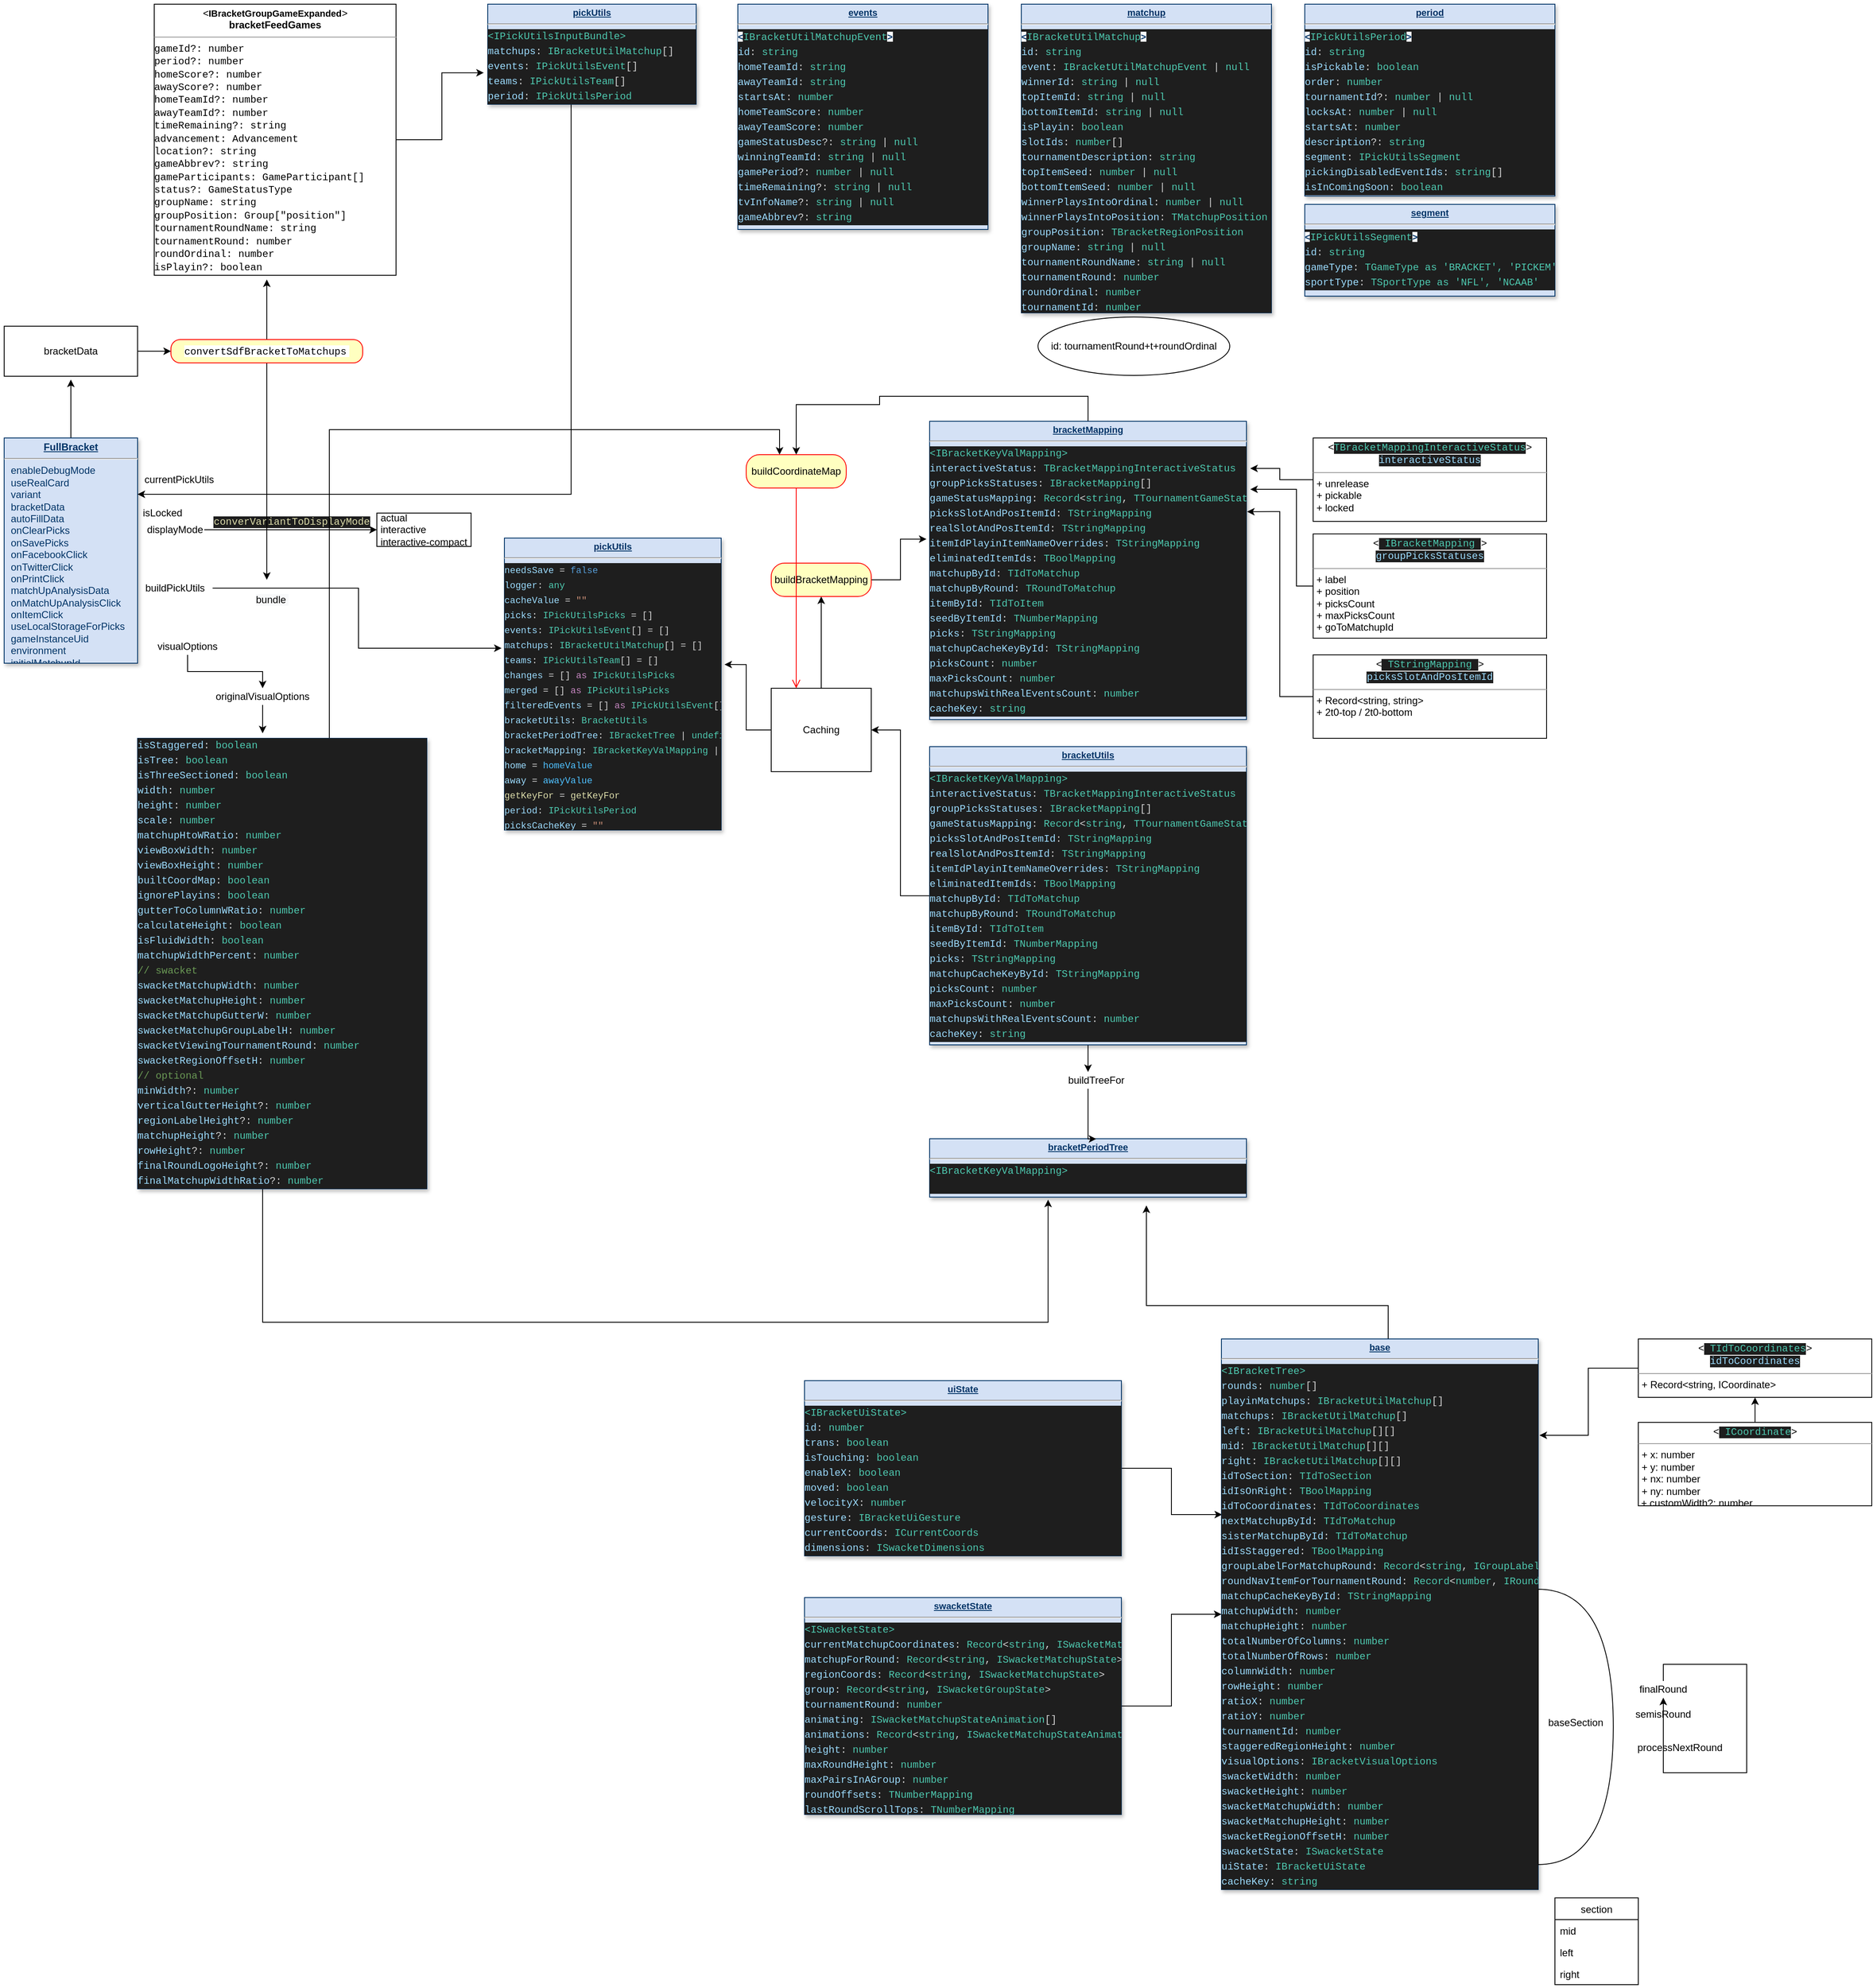 <mxfile version="14.0.0" type="github">
  <diagram name="Page-1" id="efa7a0a1-bf9b-a30e-e6df-94a7791c09e9">
    <mxGraphModel dx="1395" dy="2041" grid="1" gridSize="10" guides="1" tooltips="1" connect="1" arrows="1" fold="1" page="1" pageScale="1" pageWidth="826" pageHeight="1169" background="#ffffff" math="0" shadow="0">
      <root>
        <mxCell id="0" />
        <mxCell id="1" parent="0" />
        <mxCell id="hYPX-9NePYRcIFWMucl9-56" style="edgeStyle=orthogonalEdgeStyle;rounded=0;orthogonalLoop=1;jettySize=auto;html=1;" edge="1" parent="1" source="28">
          <mxGeometry relative="1" as="geometry">
            <mxPoint x="120" y="410" as="targetPoint" />
          </mxGeometry>
        </mxCell>
        <mxCell id="28" value="&lt;p style=&quot;margin: 0px ; margin-top: 4px ; text-align: center ; text-decoration: underline&quot;&gt;&lt;strong&gt;FullBracket&lt;/strong&gt;&lt;/p&gt;&lt;hr&gt;&lt;p style=&quot;margin: 0px ; margin-left: 8px&quot;&gt;enableDebugMode&lt;/p&gt;&lt;p style=&quot;margin: 0px ; margin-left: 8px&quot;&gt;useRealCard&lt;/p&gt;&lt;p style=&quot;margin: 0px ; margin-left: 8px&quot;&gt;variant&lt;/p&gt;&lt;p style=&quot;margin: 0px ; margin-left: 8px&quot;&gt;bracketData&lt;/p&gt;&lt;p style=&quot;margin: 0px ; margin-left: 8px&quot;&gt;autoFillData&lt;/p&gt;&lt;p style=&quot;margin: 0px ; margin-left: 8px&quot;&gt;onClearPicks&lt;/p&gt;&lt;p style=&quot;margin: 0px ; margin-left: 8px&quot;&gt;onSavePicks&lt;/p&gt;&lt;p style=&quot;margin: 0px ; margin-left: 8px&quot;&gt;onFacebookClick&lt;/p&gt;&lt;p style=&quot;margin: 0px ; margin-left: 8px&quot;&gt;onTwitterClick&lt;/p&gt;&lt;p style=&quot;margin: 0px ; margin-left: 8px&quot;&gt;onPrintClick&lt;/p&gt;&lt;p style=&quot;margin: 0px ; margin-left: 8px&quot;&gt;matchUpAnalysisData&lt;/p&gt;&lt;p style=&quot;margin: 0px ; margin-left: 8px&quot;&gt;onMatchUpAnalysisClick&lt;/p&gt;&lt;p style=&quot;margin: 0px ; margin-left: 8px&quot;&gt;onItemClick&lt;/p&gt;&lt;p style=&quot;margin: 0px ; margin-left: 8px&quot;&gt;useLocalStorageForPicks&lt;/p&gt;&lt;p style=&quot;margin: 0px ; margin-left: 8px&quot;&gt;gameInstanceUid&lt;/p&gt;&lt;p style=&quot;margin: 0px ; margin-left: 8px&quot;&gt;environment&lt;/p&gt;&lt;p style=&quot;margin: 0px ; margin-left: 8px&quot;&gt;initialMatchupId&lt;/p&gt;" style="verticalAlign=top;align=left;overflow=fill;fontSize=12;fontFamily=Helvetica;html=1;strokeColor=#003366;shadow=1;fillColor=#D4E1F5;fontColor=#003366" parent="1" vertex="1">
          <mxGeometry x="40" y="480" width="160" height="270" as="geometry" />
        </mxCell>
        <mxCell id="VF1F4Plbv53C-rskRq-l-115" value="&lt;p style=&quot;margin: 4px 0px 0px ; text-align: center ; text-decoration: underline ; font-size: 11px&quot;&gt;&lt;strong&gt;&lt;font style=&quot;font-size: 11px&quot;&gt;pickUtils&lt;/font&gt;&lt;/strong&gt;&lt;/p&gt;&lt;hr style=&quot;font-size: 11px&quot;&gt;&lt;div style=&quot;color: rgb(212 , 212 , 212) ; background-color: rgb(30 , 30 , 30) ; font-family: &amp;#34;menlo&amp;#34; , &amp;#34;monaco&amp;#34; , &amp;#34;courier new&amp;#34; , monospace ; line-height: 18px ; font-size: 11px&quot;&gt;&lt;div&gt;&lt;font style=&quot;font-size: 11px&quot;&gt;&lt;span style=&quot;color: #9cdcfe&quot;&gt;needsSave&lt;/span&gt; = &lt;span style=&quot;color: #569cd6&quot;&gt;false&lt;/span&gt;&lt;/font&gt;&lt;/div&gt;&lt;div&gt;&lt;font style=&quot;font-size: 11px&quot;&gt;&lt;span style=&quot;color: #9cdcfe&quot;&gt;logger&lt;/span&gt;: &lt;span style=&quot;color: #4ec9b0&quot;&gt;any&lt;/span&gt;&lt;/font&gt;&lt;/div&gt;&lt;div&gt;&lt;font style=&quot;font-size: 11px&quot;&gt;&lt;span style=&quot;color: #9cdcfe&quot;&gt;cacheValue&lt;/span&gt; = &lt;span style=&quot;color: #ce9178&quot;&gt;&quot;&quot;&lt;/span&gt;&lt;/font&gt;&lt;/div&gt;&lt;div&gt;&lt;font style=&quot;font-size: 11px&quot;&gt;&lt;span style=&quot;color: #9cdcfe&quot;&gt;picks&lt;/span&gt;: &lt;span style=&quot;color: #4ec9b0&quot;&gt;IPickUtilsPicks&lt;/span&gt; = []&lt;/font&gt;&lt;/div&gt;&lt;div&gt;&lt;font style=&quot;font-size: 11px&quot;&gt;&lt;span style=&quot;color: #9cdcfe&quot;&gt;events&lt;/span&gt;: &lt;span style=&quot;color: #4ec9b0&quot;&gt;IPickUtilsEvent&lt;/span&gt;[] = []&lt;/font&gt;&lt;/div&gt;&lt;div&gt;&lt;font style=&quot;font-size: 11px&quot;&gt;&lt;span style=&quot;color: #9cdcfe&quot;&gt;matchups&lt;/span&gt;: &lt;span style=&quot;color: #4ec9b0&quot;&gt;IBracketUtilMatchup&lt;/span&gt;[] = []&lt;/font&gt;&lt;/div&gt;&lt;div&gt;&lt;font style=&quot;font-size: 11px&quot;&gt;&lt;span style=&quot;color: #9cdcfe&quot;&gt;teams&lt;/span&gt;: &lt;span style=&quot;color: #4ec9b0&quot;&gt;IPickUtilsTeam&lt;/span&gt;[] = []&lt;/font&gt;&lt;/div&gt;&lt;div&gt;&lt;font style=&quot;font-size: 11px&quot;&gt;&lt;span style=&quot;color: #9cdcfe&quot;&gt;changes&lt;/span&gt; = [] &lt;span style=&quot;color: #c586c0&quot;&gt;as&lt;/span&gt; &lt;span style=&quot;color: #4ec9b0&quot;&gt;IPickUtilsPicks&lt;/span&gt;&lt;/font&gt;&lt;/div&gt;&lt;div&gt;&lt;font style=&quot;font-size: 11px&quot;&gt;&lt;span style=&quot;color: #9cdcfe&quot;&gt;merged&lt;/span&gt; = [] &lt;span style=&quot;color: #c586c0&quot;&gt;as&lt;/span&gt; &lt;span style=&quot;color: #4ec9b0&quot;&gt;IPickUtilsPicks&lt;/span&gt;&lt;/font&gt;&lt;/div&gt;&lt;div&gt;&lt;font style=&quot;font-size: 11px&quot;&gt;&lt;span style=&quot;color: #9cdcfe&quot;&gt;filteredEvents&lt;/span&gt; = [] &lt;span style=&quot;color: #c586c0&quot;&gt;as&lt;/span&gt; &lt;span style=&quot;color: #4ec9b0&quot;&gt;IPickUtilsEvent&lt;/span&gt;[]&lt;/font&gt;&lt;/div&gt;&lt;div&gt;&lt;font style=&quot;font-size: 11px&quot;&gt;&lt;span style=&quot;color: #9cdcfe&quot;&gt;bracketUtils&lt;/span&gt;: &lt;span style=&quot;color: #4ec9b0&quot;&gt;BracketUtils&lt;/span&gt;&lt;/font&gt;&lt;/div&gt;&lt;div&gt;&lt;font style=&quot;font-size: 11px&quot;&gt;&lt;span style=&quot;color: #9cdcfe&quot;&gt;bracketPeriodTree&lt;/span&gt;: &lt;span style=&quot;color: #4ec9b0&quot;&gt;IBracketTree&lt;/span&gt; | &lt;span style=&quot;color: #4ec9b0&quot;&gt;undefined&lt;/span&gt;&lt;/font&gt;&lt;/div&gt;&lt;div&gt;&lt;font style=&quot;font-size: 11px&quot;&gt;&lt;span style=&quot;color: #9cdcfe&quot;&gt;bracketMapping&lt;/span&gt;: &lt;span style=&quot;color: #4ec9b0&quot;&gt;IBracketKeyValMapping&lt;/span&gt; | &lt;span style=&quot;color: #4ec9b0&quot;&gt;undefined&lt;/span&gt;&lt;/font&gt;&lt;/div&gt;&lt;div&gt;&lt;font style=&quot;font-size: 11px&quot;&gt;&lt;span style=&quot;color: #9cdcfe&quot;&gt;home&lt;/span&gt; = &lt;span style=&quot;color: #4fc1ff&quot;&gt;homeValue&lt;/span&gt;&lt;/font&gt;&lt;/div&gt;&lt;div&gt;&lt;font style=&quot;font-size: 11px&quot;&gt;&lt;span style=&quot;color: #9cdcfe&quot;&gt;away&lt;/span&gt; = &lt;span style=&quot;color: #4fc1ff&quot;&gt;awayValue&lt;/span&gt;&lt;/font&gt;&lt;/div&gt;&lt;div&gt;&lt;font style=&quot;font-size: 11px&quot;&gt;&lt;span style=&quot;color: #dcdcaa&quot;&gt;getKeyFor&lt;/span&gt; = &lt;span style=&quot;color: #dcdcaa&quot;&gt;getKeyFor&lt;/span&gt;&lt;/font&gt;&lt;/div&gt;&lt;div&gt;&lt;font style=&quot;font-size: 11px&quot;&gt;&lt;span style=&quot;color: #9cdcfe&quot;&gt;period&lt;/span&gt;: &lt;span style=&quot;color: #4ec9b0&quot;&gt;IPickUtilsPeriod&lt;/span&gt;&lt;/font&gt;&lt;/div&gt;&lt;div&gt;&lt;font style=&quot;font-size: 11px&quot;&gt;&lt;span style=&quot;color: rgb(156 , 220 , 254)&quot;&gt;picksCacheKey&lt;/span&gt; = &lt;span style=&quot;color: rgb(206 , 145 , 120)&quot;&gt;&quot;&quot;&lt;/span&gt;&lt;/font&gt;&lt;/div&gt;&lt;/div&gt;" style="verticalAlign=top;align=left;overflow=fill;fontSize=12;fontFamily=Helvetica;html=1;strokeColor=#003366;shadow=1;fillColor=#D4E1F5;fontColor=#003366" parent="1" vertex="1">
          <mxGeometry x="640" y="600" width="260" height="350" as="geometry" />
        </mxCell>
        <mxCell id="VF1F4Plbv53C-rskRq-l-117" value="currentPickUtils" style="text;html=1;strokeColor=none;fillColor=none;align=center;verticalAlign=middle;whiteSpace=wrap;rounded=0;" parent="1" vertex="1">
          <mxGeometry x="230" y="520.0" width="40" height="20" as="geometry" />
        </mxCell>
        <mxCell id="hYPX-9NePYRcIFWMucl9-59" style="edgeStyle=orthogonalEdgeStyle;rounded=0;orthogonalLoop=1;jettySize=auto;html=1;entryX=1;entryY=0.25;entryDx=0;entryDy=0;" edge="1" parent="1" source="VF1F4Plbv53C-rskRq-l-125" target="28">
          <mxGeometry relative="1" as="geometry">
            <Array as="points">
              <mxPoint x="720" y="547" />
            </Array>
          </mxGeometry>
        </mxCell>
        <mxCell id="VF1F4Plbv53C-rskRq-l-125" value="&lt;p style=&quot;margin: 4px 0px 0px ; text-align: center ; text-decoration: underline ; font-size: 11px&quot;&gt;&lt;strong&gt;&lt;font style=&quot;font-size: 11px&quot;&gt;pickUtils&lt;/font&gt;&lt;/strong&gt;&lt;/p&gt;&lt;hr style=&quot;font-size: 11px&quot;&gt;&lt;div style=&quot;background-color: rgb(30 , 30 , 30) ; font-family: &amp;#34;menlo&amp;#34; , &amp;#34;monaco&amp;#34; , &amp;#34;courier new&amp;#34; , monospace ; line-height: 18px ; font-size: 11px&quot;&gt;&lt;div style=&quot;color: rgb(212 , 212 , 212)&quot;&gt;&lt;div style=&quot;font-family: &amp;#34;menlo&amp;#34; , &amp;#34;monaco&amp;#34; , &amp;#34;courier new&amp;#34; , monospace ; font-size: 12px ; line-height: 18px&quot;&gt;&lt;span style=&quot;color: #4ec9b0&quot;&gt;&amp;lt;IPickUtilsInputBundle&amp;gt;&lt;/span&gt;&lt;/div&gt;&lt;/div&gt;&lt;div&gt;&lt;div style=&quot;color: rgb(212 , 212 , 212) ; font-family: &amp;#34;menlo&amp;#34; , &amp;#34;monaco&amp;#34; , &amp;#34;courier new&amp;#34; , monospace ; font-size: 12px ; line-height: 18px&quot;&gt;&lt;div&gt;  &lt;span style=&quot;color: #9cdcfe&quot;&gt;matchups&lt;/span&gt;: &lt;span style=&quot;color: #4ec9b0&quot;&gt;IBracketUtilMatchup&lt;/span&gt;[]&lt;/div&gt;&lt;div&gt;  &lt;span style=&quot;color: #9cdcfe&quot;&gt;events&lt;/span&gt;: &lt;span style=&quot;color: #4ec9b0&quot;&gt;IPickUtilsEvent&lt;/span&gt;[]&lt;/div&gt;&lt;div&gt;  &lt;span style=&quot;color: #9cdcfe&quot;&gt;teams&lt;/span&gt;: &lt;span style=&quot;color: #4ec9b0&quot;&gt;IPickUtilsTeam&lt;/span&gt;[]&lt;/div&gt;&lt;div&gt;  &lt;span style=&quot;color: #9cdcfe&quot;&gt;period&lt;/span&gt;: &lt;span style=&quot;color: #4ec9b0&quot;&gt;IPickUtilsPeriod&lt;/span&gt;&lt;/div&gt;&lt;div&gt;&lt;/div&gt;&lt;/div&gt;&lt;/div&gt;&lt;/div&gt;" style="verticalAlign=top;align=left;overflow=fill;fontSize=12;fontFamily=Helvetica;html=1;strokeColor=#003366;shadow=1;fillColor=#D4E1F5;fontColor=#003366" parent="1" vertex="1">
          <mxGeometry x="620" y="-40" width="250" height="120" as="geometry" />
        </mxCell>
        <mxCell id="VF1F4Plbv53C-rskRq-l-133" value="&lt;p style=&quot;margin: 4px 0px 0px ; text-align: center ; text-decoration: underline ; font-size: 11px&quot;&gt;&lt;strong&gt;&lt;font style=&quot;font-size: 11px&quot;&gt;events&lt;/font&gt;&lt;/strong&gt;&lt;/p&gt;&lt;hr style=&quot;font-size: 11px&quot;&gt;&lt;div style=&quot;background-color: rgb(30 , 30 , 30) ; font-family: &amp;#34;menlo&amp;#34; , &amp;#34;monaco&amp;#34; , &amp;#34;courier new&amp;#34; , monospace ; line-height: 18px ; font-size: 11px&quot;&gt;&lt;div style=&quot;color: rgb(212 , 212 , 212)&quot;&gt;&lt;div style=&quot;font-family: &amp;#34;menlo&amp;#34; , &amp;#34;monaco&amp;#34; , &amp;#34;courier new&amp;#34; , monospace ; font-size: 12px ; line-height: 18px&quot;&gt;&lt;div&gt;&lt;strong style=&quot;color: rgb(0 , 51 , 102) ; font-family: &amp;#34;helvetica&amp;#34; ; font-size: 11px ; text-align: center ; background-color: rgb(248 , 249 , 250)&quot;&gt;&amp;lt;&lt;/strong&gt;&lt;span style=&quot;color: rgb(78 , 201 , 176) ; font-family: &amp;#34;menlo&amp;#34; , &amp;#34;monaco&amp;#34; , &amp;#34;courier new&amp;#34; , monospace&quot;&gt;IBracketUtilMatchupEvent&lt;/span&gt;&lt;strong style=&quot;color: rgb(0 , 51 , 102) ; font-family: &amp;#34;helvetica&amp;#34; ; font-size: 11px ; text-align: center ; background-color: rgb(248 , 249 , 250)&quot;&gt;&amp;gt;&lt;/strong&gt;&lt;br&gt;&lt;/div&gt;&lt;div&gt;&lt;div style=&quot;font-family: &amp;#34;menlo&amp;#34; , &amp;#34;monaco&amp;#34; , &amp;#34;courier new&amp;#34; , monospace ; line-height: 18px&quot;&gt;&lt;div&gt;&lt;div style=&quot;line-height: 18px&quot;&gt;&lt;span style=&quot;color: #9cdcfe&quot;&gt;id&lt;/span&gt;: &lt;span style=&quot;color: #4ec9b0&quot;&gt;string&lt;/span&gt;&lt;/div&gt;&lt;/div&gt;&lt;div&gt;  &lt;span style=&quot;color: #9cdcfe&quot;&gt;homeTeamId&lt;/span&gt;: &lt;span style=&quot;color: #4ec9b0&quot;&gt;string&lt;/span&gt;&lt;/div&gt;&lt;div&gt;  &lt;span style=&quot;color: #9cdcfe&quot;&gt;awayTeamId&lt;/span&gt;: &lt;span style=&quot;color: #4ec9b0&quot;&gt;string&lt;/span&gt;&lt;/div&gt;&lt;div&gt;&lt;div style=&quot;line-height: 18px&quot;&gt;&lt;div&gt;&lt;span style=&quot;color: #9cdcfe&quot;&gt;startsAt&lt;/span&gt;: &lt;span style=&quot;color: #4ec9b0&quot;&gt;number&lt;/span&gt;&lt;/div&gt;&lt;div&gt;  &lt;span style=&quot;color: #9cdcfe&quot;&gt;homeTeamScore&lt;/span&gt;: &lt;span style=&quot;color: #4ec9b0&quot;&gt;number&lt;/span&gt;&lt;/div&gt;&lt;div&gt;  &lt;span style=&quot;color: #9cdcfe&quot;&gt;awayTeamScore&lt;/span&gt;: &lt;span style=&quot;color: #4ec9b0&quot;&gt;number&lt;/span&gt;&lt;/div&gt;&lt;div&gt;  &lt;span style=&quot;color: #9cdcfe&quot;&gt;gameStatusDesc&lt;/span&gt;?: &lt;span style=&quot;color: #4ec9b0&quot;&gt;string&lt;/span&gt; | &lt;span style=&quot;color: #4ec9b0&quot;&gt;null&lt;/span&gt;&lt;/div&gt;&lt;div&gt;  &lt;span style=&quot;color: #9cdcfe&quot;&gt;winningTeamId&lt;/span&gt;: &lt;span style=&quot;color: #4ec9b0&quot;&gt;string&lt;/span&gt; | &lt;span style=&quot;color: #4ec9b0&quot;&gt;null&lt;/span&gt;&lt;/div&gt;&lt;div&gt;  &lt;span style=&quot;color: #9cdcfe&quot;&gt;gamePeriod&lt;/span&gt;?: &lt;span style=&quot;color: #4ec9b0&quot;&gt;number&lt;/span&gt; | &lt;span style=&quot;color: #4ec9b0&quot;&gt;null&lt;/span&gt;&lt;/div&gt;&lt;div&gt;  &lt;span style=&quot;color: #9cdcfe&quot;&gt;timeRemaining&lt;/span&gt;?: &lt;span style=&quot;color: #4ec9b0&quot;&gt;string&lt;/span&gt; | &lt;span style=&quot;color: #4ec9b0&quot;&gt;null&lt;/span&gt;&lt;/div&gt;&lt;div&gt;  &lt;span style=&quot;color: #9cdcfe&quot;&gt;tvInfoName&lt;/span&gt;?: &lt;span style=&quot;color: #4ec9b0&quot;&gt;string&lt;/span&gt; | &lt;span style=&quot;color: #4ec9b0&quot;&gt;null&lt;/span&gt;&lt;/div&gt;&lt;div&gt;  &lt;span style=&quot;color: #9cdcfe&quot;&gt;gameAbbrev&lt;/span&gt;?: &lt;span style=&quot;color: #4ec9b0&quot;&gt;string&lt;/span&gt;&lt;/div&gt;&lt;div&gt;&lt;/div&gt;&lt;/div&gt;&lt;/div&gt;&lt;div&gt;&lt;/div&gt;&lt;/div&gt;&lt;/div&gt;&lt;/div&gt;&lt;/div&gt;&lt;/div&gt;" style="verticalAlign=top;align=left;overflow=fill;fontSize=12;fontFamily=Helvetica;html=1;strokeColor=#003366;shadow=1;fillColor=#D4E1F5;fontColor=#003366" parent="1" vertex="1">
          <mxGeometry x="920" y="-40" width="300" height="270" as="geometry" />
        </mxCell>
        <mxCell id="VF1F4Plbv53C-rskRq-l-134" value="&lt;p style=&quot;margin: 4px 0px 0px ; text-align: center ; text-decoration: underline ; font-size: 11px&quot;&gt;&lt;strong&gt;&lt;font style=&quot;font-size: 11px&quot;&gt;matchup&lt;/font&gt;&lt;/strong&gt;&lt;/p&gt;&lt;hr style=&quot;font-size: 11px&quot;&gt;&lt;div style=&quot;background-color: rgb(30 , 30 , 30) ; font-family: &amp;#34;menlo&amp;#34; , &amp;#34;monaco&amp;#34; , &amp;#34;courier new&amp;#34; , monospace ; line-height: 18px ; font-size: 11px&quot;&gt;&lt;div style=&quot;color: rgb(212 , 212 , 212)&quot;&gt;&lt;div style=&quot;font-family: &amp;#34;menlo&amp;#34; , &amp;#34;monaco&amp;#34; , &amp;#34;courier new&amp;#34; , monospace ; font-size: 12px ; line-height: 18px&quot;&gt;&lt;div&gt;&lt;strong style=&quot;color: rgb(0 , 51 , 102) ; font-family: &amp;#34;helvetica&amp;#34; ; font-size: 11px ; text-align: center ; background-color: rgb(248 , 249 , 250)&quot;&gt;&amp;lt;&lt;/strong&gt;&lt;span style=&quot;color: rgb(78 , 201 , 176) ; font-family: &amp;#34;menlo&amp;#34; , &amp;#34;monaco&amp;#34; , &amp;#34;courier new&amp;#34; , monospace&quot;&gt;IBracketUtilMatchup&lt;/span&gt;&lt;strong style=&quot;color: rgb(0 , 51 , 102) ; font-family: &amp;#34;helvetica&amp;#34; ; font-size: 11px ; text-align: center ; background-color: rgb(248 , 249 , 250)&quot;&gt;&amp;gt;&lt;/strong&gt;&lt;br&gt;&lt;/div&gt;&lt;div&gt;&lt;div style=&quot;font-family: &amp;#34;menlo&amp;#34; , &amp;#34;monaco&amp;#34; , &amp;#34;courier new&amp;#34; , monospace ; line-height: 18px&quot;&gt;&lt;div&gt;&lt;div style=&quot;line-height: 18px&quot;&gt;&lt;div style=&quot;font-family: &amp;#34;menlo&amp;#34; , &amp;#34;monaco&amp;#34; , &amp;#34;courier new&amp;#34; , monospace ; line-height: 18px&quot;&gt;&lt;div&gt;&lt;span style=&quot;color: #9cdcfe&quot;&gt;id&lt;/span&gt;: &lt;span style=&quot;color: #4ec9b0&quot;&gt;string&lt;/span&gt;&lt;/div&gt;&lt;div&gt;  &lt;span style=&quot;color: #9cdcfe&quot;&gt;event&lt;/span&gt;: &lt;span style=&quot;color: #4ec9b0&quot;&gt;IBracketUtilMatchupEvent&lt;/span&gt; | &lt;span style=&quot;color: #4ec9b0&quot;&gt;null&lt;/span&gt;&lt;/div&gt;&lt;div&gt;  &lt;span style=&quot;color: #9cdcfe&quot;&gt;winnerId&lt;/span&gt;: &lt;span style=&quot;color: #4ec9b0&quot;&gt;string&lt;/span&gt; | &lt;span style=&quot;color: #4ec9b0&quot;&gt;null&lt;/span&gt;&lt;/div&gt;&lt;div&gt;  &lt;span style=&quot;color: #9cdcfe&quot;&gt;topItemId&lt;/span&gt;: &lt;span style=&quot;color: #4ec9b0&quot;&gt;string&lt;/span&gt; | &lt;span style=&quot;color: #4ec9b0&quot;&gt;null&lt;/span&gt;&lt;/div&gt;&lt;div&gt;  &lt;span style=&quot;color: #9cdcfe&quot;&gt;bottomItemId&lt;/span&gt;: &lt;span style=&quot;color: #4ec9b0&quot;&gt;string&lt;/span&gt; | &lt;span style=&quot;color: #4ec9b0&quot;&gt;null&lt;/span&gt;&lt;/div&gt;&lt;div&gt;  &lt;span style=&quot;color: #9cdcfe&quot;&gt;isPlayin&lt;/span&gt;: &lt;span style=&quot;color: #4ec9b0&quot;&gt;boolean&lt;/span&gt;&lt;/div&gt;&lt;div&gt;  &lt;span style=&quot;color: #9cdcfe&quot;&gt;slotIds&lt;/span&gt;: &lt;span style=&quot;color: #4ec9b0&quot;&gt;number&lt;/span&gt;[]&lt;/div&gt;&lt;div&gt;&lt;div style=&quot;font-family: &amp;#34;menlo&amp;#34; , &amp;#34;monaco&amp;#34; , &amp;#34;courier new&amp;#34; , monospace ; line-height: 18px&quot;&gt;&lt;div&gt;&lt;span style=&quot;color: #9cdcfe&quot;&gt;tournamentDescription&lt;/span&gt;: &lt;span style=&quot;color: #4ec9b0&quot;&gt;string&lt;/span&gt;&lt;/div&gt;&lt;div&gt;  &lt;span style=&quot;color: #9cdcfe&quot;&gt;topItemSeed&lt;/span&gt;: &lt;span style=&quot;color: #4ec9b0&quot;&gt;number&lt;/span&gt; | &lt;span style=&quot;color: #4ec9b0&quot;&gt;null&lt;/span&gt;&lt;/div&gt;&lt;div&gt;  &lt;span style=&quot;color: #9cdcfe&quot;&gt;bottomItemSeed&lt;/span&gt;: &lt;span style=&quot;color: #4ec9b0&quot;&gt;number&lt;/span&gt; | &lt;span style=&quot;color: #4ec9b0&quot;&gt;null&lt;/span&gt;&lt;/div&gt;&lt;div&gt;  &lt;span style=&quot;color: #9cdcfe&quot;&gt;winnerPlaysIntoOrdinal&lt;/span&gt;: &lt;span style=&quot;color: #4ec9b0&quot;&gt;number&lt;/span&gt; | &lt;span style=&quot;color: #4ec9b0&quot;&gt;null&lt;/span&gt;&lt;/div&gt;&lt;div&gt;  &lt;span style=&quot;color: #9cdcfe&quot;&gt;winnerPlaysIntoPosition&lt;/span&gt;: &lt;span style=&quot;color: #4ec9b0&quot;&gt;TMatchupPosition&lt;/span&gt; | &lt;span style=&quot;color: #4ec9b0&quot;&gt;null&lt;/span&gt;&lt;/div&gt;&lt;div&gt;  &lt;span style=&quot;color: #9cdcfe&quot;&gt;groupPosition&lt;/span&gt;: &lt;span style=&quot;color: #4ec9b0&quot;&gt;TBracketRegionPosition&lt;/span&gt;&lt;/div&gt;&lt;div&gt;  &lt;span style=&quot;color: #9cdcfe&quot;&gt;groupName&lt;/span&gt;: &lt;span style=&quot;color: #4ec9b0&quot;&gt;string&lt;/span&gt; | &lt;span style=&quot;color: #4ec9b0&quot;&gt;null&lt;/span&gt;&lt;/div&gt;&lt;div&gt;  &lt;span style=&quot;color: #9cdcfe&quot;&gt;tournamentRoundName&lt;/span&gt;: &lt;span style=&quot;color: #4ec9b0&quot;&gt;string&lt;/span&gt; | &lt;span style=&quot;color: #4ec9b0&quot;&gt;null&lt;/span&gt;&lt;/div&gt;&lt;div&gt;&lt;div style=&quot;line-height: 18px&quot;&gt;&lt;div&gt;&lt;span style=&quot;color: #9cdcfe&quot;&gt;tournamentRound&lt;/span&gt;: &lt;span style=&quot;color: #4ec9b0&quot;&gt;number&lt;/span&gt;&lt;/div&gt;&lt;div&gt;  &lt;span style=&quot;color: #9cdcfe&quot;&gt;roundOrdinal&lt;/span&gt;: &lt;span style=&quot;color: #4ec9b0&quot;&gt;number&lt;/span&gt;&lt;/div&gt;&lt;div&gt;  &lt;span style=&quot;color: #9cdcfe&quot;&gt;tournamentId&lt;/span&gt;: &lt;span style=&quot;color: #4ec9b0&quot;&gt;number&lt;/span&gt;&lt;/div&gt;&lt;/div&gt;&lt;/div&gt;&lt;div&gt;&lt;/div&gt;&lt;/div&gt;&lt;/div&gt;&lt;div&gt;&lt;/div&gt;&lt;/div&gt;&lt;/div&gt;&lt;/div&gt;&lt;div&gt;&lt;div style=&quot;line-height: 18px&quot;&gt;&lt;div&gt;&lt;/div&gt;&lt;/div&gt;&lt;/div&gt;&lt;div&gt;&lt;/div&gt;&lt;/div&gt;&lt;/div&gt;&lt;/div&gt;&lt;/div&gt;&lt;/div&gt;" style="verticalAlign=top;align=left;overflow=fill;fontSize=12;fontFamily=Helvetica;html=1;strokeColor=#003366;shadow=1;fillColor=#D4E1F5;fontColor=#003366" parent="1" vertex="1">
          <mxGeometry x="1260" y="-40" width="300" height="370" as="geometry" />
        </mxCell>
        <mxCell id="VF1F4Plbv53C-rskRq-l-135" value="&lt;p style=&quot;margin: 4px 0px 0px ; text-align: center ; text-decoration: underline ; font-size: 11px&quot;&gt;&lt;strong&gt;&lt;font style=&quot;font-size: 11px&quot;&gt;period&lt;/font&gt;&lt;/strong&gt;&lt;/p&gt;&lt;hr style=&quot;font-size: 11px&quot;&gt;&lt;div style=&quot;background-color: rgb(30 , 30 , 30) ; font-family: &amp;#34;menlo&amp;#34; , &amp;#34;monaco&amp;#34; , &amp;#34;courier new&amp;#34; , monospace ; line-height: 18px ; font-size: 11px&quot;&gt;&lt;div style=&quot;color: rgb(212 , 212 , 212)&quot;&gt;&lt;div style=&quot;font-family: &amp;#34;menlo&amp;#34; , &amp;#34;monaco&amp;#34; , &amp;#34;courier new&amp;#34; , monospace ; font-size: 12px ; line-height: 18px&quot;&gt;&lt;div&gt;&lt;strong style=&quot;color: rgb(0 , 51 , 102) ; font-family: &amp;#34;helvetica&amp;#34; ; font-size: 11px ; text-align: center ; background-color: rgb(248 , 249 , 250)&quot;&gt;&amp;lt;&lt;/strong&gt;&lt;span style=&quot;color: rgb(78 , 201 , 176) ; font-family: &amp;#34;menlo&amp;#34; , &amp;#34;monaco&amp;#34; , &amp;#34;courier new&amp;#34; , monospace&quot;&gt;IPickUtilsPeriod&lt;/span&gt;&lt;strong style=&quot;color: rgb(0 , 51 , 102) ; font-family: &amp;#34;helvetica&amp;#34; ; font-size: 11px ; text-align: center ; background-color: rgb(248 , 249 , 250)&quot;&gt;&amp;gt;&lt;/strong&gt;&lt;br&gt;&lt;/div&gt;&lt;div&gt;&lt;div style=&quot;font-family: &amp;#34;menlo&amp;#34; , &amp;#34;monaco&amp;#34; , &amp;#34;courier new&amp;#34; , monospace ; line-height: 18px&quot;&gt;&lt;div&gt;&lt;div style=&quot;line-height: 18px&quot;&gt;&lt;div style=&quot;font-family: &amp;#34;menlo&amp;#34; , &amp;#34;monaco&amp;#34; , &amp;#34;courier new&amp;#34; , monospace ; line-height: 18px&quot;&gt;&lt;div&gt;&lt;div style=&quot;font-family: &amp;#34;menlo&amp;#34; , &amp;#34;monaco&amp;#34; , &amp;#34;courier new&amp;#34; , monospace ; line-height: 18px&quot;&gt;&lt;div&gt;&lt;span style=&quot;color: #9cdcfe&quot;&gt;id&lt;/span&gt;: &lt;span style=&quot;color: #4ec9b0&quot;&gt;string&lt;/span&gt;&lt;/div&gt;&lt;div&gt;  &lt;span style=&quot;color: #9cdcfe&quot;&gt;isPickable&lt;/span&gt;: &lt;span style=&quot;color: #4ec9b0&quot;&gt;boolean&lt;/span&gt;&lt;/div&gt;&lt;div&gt;  &lt;span style=&quot;color: #9cdcfe&quot;&gt;order&lt;/span&gt;: &lt;span style=&quot;color: #4ec9b0&quot;&gt;number&lt;/span&gt;&lt;/div&gt;&lt;div&gt;  &lt;span style=&quot;color: #9cdcfe&quot;&gt;tournamentId&lt;/span&gt;?: &lt;span style=&quot;color: #4ec9b0&quot;&gt;number&lt;/span&gt; | &lt;span style=&quot;color: #4ec9b0&quot;&gt;null&lt;/span&gt;&lt;/div&gt;&lt;div&gt;  &lt;span style=&quot;color: #9cdcfe&quot;&gt;locksAt&lt;/span&gt;: &lt;span style=&quot;color: #4ec9b0&quot;&gt;number&lt;/span&gt; | &lt;span style=&quot;color: #4ec9b0&quot;&gt;null&lt;/span&gt;&lt;/div&gt;&lt;div&gt;  &lt;span style=&quot;color: #9cdcfe&quot;&gt;startsAt&lt;/span&gt;: &lt;span style=&quot;color: #4ec9b0&quot;&gt;number&lt;/span&gt;&lt;/div&gt;&lt;div&gt;  &lt;span style=&quot;color: #9cdcfe&quot;&gt;description&lt;/span&gt;?: &lt;span style=&quot;color: #4ec9b0&quot;&gt;string&lt;/span&gt;&lt;/div&gt;&lt;div&gt;  &lt;span style=&quot;color: #9cdcfe&quot;&gt;segment&lt;/span&gt;: &lt;span style=&quot;color: #4ec9b0&quot;&gt;IPickUtilsSegment&lt;/span&gt;&lt;/div&gt;&lt;div&gt;  &lt;span style=&quot;color: #9cdcfe&quot;&gt;pickingDisabledEventIds&lt;/span&gt;: &lt;span style=&quot;color: #4ec9b0&quot;&gt;string&lt;/span&gt;[]&lt;/div&gt;&lt;div&gt;  &lt;span style=&quot;color: #9cdcfe&quot;&gt;isInComingSoon&lt;/span&gt;: &lt;span style=&quot;color: #4ec9b0&quot;&gt;boolean&lt;/span&gt;&lt;/div&gt;&lt;/div&gt;&lt;/div&gt;&lt;div&gt;&lt;div style=&quot;font-family: &amp;#34;menlo&amp;#34; , &amp;#34;monaco&amp;#34; , &amp;#34;courier new&amp;#34; , monospace ; line-height: 18px&quot;&gt;&lt;div&gt;&lt;/div&gt;&lt;/div&gt;&lt;/div&gt;&lt;div&gt;&lt;/div&gt;&lt;/div&gt;&lt;/div&gt;&lt;/div&gt;&lt;div&gt;&lt;div style=&quot;line-height: 18px&quot;&gt;&lt;div&gt;&lt;/div&gt;&lt;/div&gt;&lt;/div&gt;&lt;div&gt;&lt;/div&gt;&lt;/div&gt;&lt;/div&gt;&lt;/div&gt;&lt;/div&gt;&lt;/div&gt;" style="verticalAlign=top;align=left;overflow=fill;fontSize=12;fontFamily=Helvetica;html=1;strokeColor=#003366;shadow=1;fillColor=#D4E1F5;fontColor=#003366" parent="1" vertex="1">
          <mxGeometry x="1600" y="-40" width="300" height="230" as="geometry" />
        </mxCell>
        <mxCell id="VF1F4Plbv53C-rskRq-l-136" value="&lt;p style=&quot;margin: 4px 0px 0px ; text-align: center ; text-decoration: underline ; font-size: 11px&quot;&gt;&lt;strong&gt;&lt;font style=&quot;font-size: 11px&quot;&gt;segment&lt;/font&gt;&lt;/strong&gt;&lt;/p&gt;&lt;hr style=&quot;font-size: 11px&quot;&gt;&lt;div style=&quot;background-color: rgb(30 , 30 , 30) ; font-family: &amp;#34;menlo&amp;#34; , &amp;#34;monaco&amp;#34; , &amp;#34;courier new&amp;#34; , monospace ; line-height: 18px ; font-size: 11px&quot;&gt;&lt;div style=&quot;color: rgb(212 , 212 , 212)&quot;&gt;&lt;div style=&quot;font-family: &amp;#34;menlo&amp;#34; , &amp;#34;monaco&amp;#34; , &amp;#34;courier new&amp;#34; , monospace ; font-size: 12px ; line-height: 18px&quot;&gt;&lt;div&gt;&lt;strong style=&quot;color: rgb(0 , 51 , 102) ; font-family: &amp;#34;helvetica&amp;#34; ; font-size: 11px ; text-align: center ; background-color: rgb(248 , 249 , 250)&quot;&gt;&amp;lt;&lt;/strong&gt;&lt;span style=&quot;color: rgb(78 , 201 , 176) ; font-family: &amp;#34;menlo&amp;#34; , &amp;#34;monaco&amp;#34; , &amp;#34;courier new&amp;#34; , monospace&quot;&gt;IPickUtilsSegment&lt;/span&gt;&lt;strong style=&quot;color: rgb(0 , 51 , 102) ; font-family: &amp;#34;helvetica&amp;#34; ; font-size: 11px ; text-align: center ; background-color: rgb(248 , 249 , 250)&quot;&gt;&amp;gt;&lt;/strong&gt;&lt;br&gt;&lt;/div&gt;&lt;div&gt;&lt;div style=&quot;font-family: &amp;#34;menlo&amp;#34; , &amp;#34;monaco&amp;#34; , &amp;#34;courier new&amp;#34; , monospace ; line-height: 18px&quot;&gt;&lt;div&gt;&lt;div style=&quot;line-height: 18px&quot;&gt;&lt;div style=&quot;font-family: &amp;#34;menlo&amp;#34; , &amp;#34;monaco&amp;#34; , &amp;#34;courier new&amp;#34; , monospace ; line-height: 18px&quot;&gt;&lt;div&gt;&lt;div style=&quot;font-family: &amp;#34;menlo&amp;#34; , &amp;#34;monaco&amp;#34; , &amp;#34;courier new&amp;#34; , monospace ; line-height: 18px&quot;&gt;&lt;div style=&quot;font-family: &amp;#34;menlo&amp;#34; , &amp;#34;monaco&amp;#34; , &amp;#34;courier new&amp;#34; , monospace ; line-height: 18px&quot;&gt;&lt;div&gt;&lt;span style=&quot;color: #9cdcfe&quot;&gt;id&lt;/span&gt;: &lt;span style=&quot;color: #4ec9b0&quot;&gt;string&lt;/span&gt;&lt;/div&gt;&lt;div&gt;  &lt;span style=&quot;color: #9cdcfe&quot;&gt;gameType&lt;/span&gt;: &lt;span style=&quot;color: #4ec9b0&quot;&gt;TGameType as &#39;BRACKET&#39;, &#39;PICKEM&#39;&lt;/span&gt;&lt;/div&gt;&lt;div&gt;  &lt;span style=&quot;color: #9cdcfe&quot;&gt;sportType&lt;/span&gt;: &lt;span style=&quot;color: #4ec9b0&quot;&gt;TSportType as &#39;NFL&#39;, &#39;NCAAB&#39;&lt;/span&gt;&lt;/div&gt;&lt;div&gt;&lt;/div&gt;&lt;/div&gt;&lt;/div&gt;&lt;/div&gt;&lt;div&gt;&lt;div style=&quot;font-family: &amp;#34;menlo&amp;#34; , &amp;#34;monaco&amp;#34; , &amp;#34;courier new&amp;#34; , monospace ; line-height: 18px&quot;&gt;&lt;div&gt;&lt;/div&gt;&lt;/div&gt;&lt;/div&gt;&lt;div&gt;&lt;/div&gt;&lt;/div&gt;&lt;/div&gt;&lt;/div&gt;&lt;div&gt;&lt;div style=&quot;line-height: 18px&quot;&gt;&lt;div&gt;&lt;/div&gt;&lt;/div&gt;&lt;/div&gt;&lt;div&gt;&lt;/div&gt;&lt;/div&gt;&lt;/div&gt;&lt;/div&gt;&lt;/div&gt;&lt;/div&gt;" style="verticalAlign=top;align=left;overflow=fill;fontSize=12;fontFamily=Helvetica;html=1;strokeColor=#003366;shadow=1;fillColor=#D4E1F5;fontColor=#003366" parent="1" vertex="1">
          <mxGeometry x="1600" y="200" width="300" height="110" as="geometry" />
        </mxCell>
        <mxCell id="VF1F4Plbv53C-rskRq-l-137" value="isLocked" style="text;html=1;strokeColor=none;fillColor=none;align=center;verticalAlign=middle;whiteSpace=wrap;rounded=0;" parent="1" vertex="1">
          <mxGeometry x="210" y="560" width="40" height="20" as="geometry" />
        </mxCell>
        <mxCell id="VF1F4Plbv53C-rskRq-l-141" value="" style="edgeStyle=orthogonalEdgeStyle;rounded=0;orthogonalLoop=1;jettySize=auto;html=1;" parent="1" source="VF1F4Plbv53C-rskRq-l-138" target="VF1F4Plbv53C-rskRq-l-140" edge="1">
          <mxGeometry relative="1" as="geometry" />
        </mxCell>
        <mxCell id="VF1F4Plbv53C-rskRq-l-138" value="displayMode" style="text;html=1;strokeColor=none;fillColor=none;align=center;verticalAlign=middle;whiteSpace=wrap;rounded=0;" parent="1" vertex="1">
          <mxGeometry x="210" y="580" width="70" height="20" as="geometry" />
        </mxCell>
        <mxCell id="VF1F4Plbv53C-rskRq-l-140" value="&lt;div style=&quot;text-align: left&quot;&gt;&lt;span&gt;actual&lt;/span&gt;&lt;/div&gt;&lt;div style=&quot;text-align: left&quot;&gt;&lt;span&gt;interactive&lt;/span&gt;&lt;/div&gt;&lt;div style=&quot;text-align: left&quot;&gt;&lt;span&gt;interactive-compact&lt;/span&gt;&lt;/div&gt;" style="whiteSpace=wrap;html=1;" parent="1" vertex="1">
          <mxGeometry x="487" y="570" width="113" height="40" as="geometry" />
        </mxCell>
        <mxCell id="VF1F4Plbv53C-rskRq-l-142" value="&lt;font color=&quot;#dcdcaa&quot; face=&quot;menlo, monaco, courier new, monospace&quot;&gt;&lt;span style=&quot;background-color: rgb(30 , 30 , 30)&quot;&gt;converVariantToDisplayMode&lt;/span&gt;&lt;/font&gt;" style="text;html=1;strokeColor=none;fillColor=none;align=center;verticalAlign=middle;whiteSpace=wrap;rounded=0;" parent="1" vertex="1">
          <mxGeometry x="310" y="565" width="150" height="30" as="geometry" />
        </mxCell>
        <mxCell id="VF1F4Plbv53C-rskRq-l-146" value="" style="edgeStyle=orthogonalEdgeStyle;rounded=0;orthogonalLoop=1;jettySize=auto;html=1;" parent="1" source="VF1F4Plbv53C-rskRq-l-144" edge="1">
          <mxGeometry relative="1" as="geometry">
            <mxPoint x="350" y="834" as="targetPoint" />
          </mxGeometry>
        </mxCell>
        <mxCell id="VF1F4Plbv53C-rskRq-l-144" value="originalVisualOptions" style="text;html=1;strokeColor=none;fillColor=none;align=center;verticalAlign=middle;whiteSpace=wrap;rounded=0;" parent="1" vertex="1">
          <mxGeometry x="290" y="780" width="120" height="20" as="geometry" />
        </mxCell>
        <mxCell id="VF1F4Plbv53C-rskRq-l-185" style="edgeStyle=orthogonalEdgeStyle;rounded=0;orthogonalLoop=1;jettySize=auto;html=1;strokeColor=#000000;entryX=0.374;entryY=1.043;entryDx=0;entryDy=0;entryPerimeter=0;" parent="1" source="VF1F4Plbv53C-rskRq-l-147" target="VF1F4Plbv53C-rskRq-l-179" edge="1">
          <mxGeometry relative="1" as="geometry">
            <Array as="points">
              <mxPoint x="350" y="1540" />
              <mxPoint x="1292" y="1540" />
            </Array>
            <mxPoint x="1290" y="1480" as="targetPoint" />
          </mxGeometry>
        </mxCell>
        <mxCell id="hYPX-9NePYRcIFWMucl9-81" style="edgeStyle=orthogonalEdgeStyle;rounded=0;orthogonalLoop=1;jettySize=auto;html=1;" edge="1" parent="1" source="VF1F4Plbv53C-rskRq-l-147" target="hYPX-9NePYRcIFWMucl9-78">
          <mxGeometry relative="1" as="geometry">
            <Array as="points">
              <mxPoint x="430" y="470" />
              <mxPoint x="970" y="470" />
            </Array>
          </mxGeometry>
        </mxCell>
        <mxCell id="VF1F4Plbv53C-rskRq-l-147" value="&lt;div style=&quot;color: rgb(212 , 212 , 212) ; background-color: rgb(30 , 30 , 30) ; font-family: &amp;#34;menlo&amp;#34; , &amp;#34;monaco&amp;#34; , &amp;#34;courier new&amp;#34; , monospace ; line-height: 18px&quot;&gt;&lt;div&gt;  &lt;span style=&quot;color: #9cdcfe&quot;&gt;isStaggered&lt;/span&gt;: &lt;span style=&quot;color: #4ec9b0&quot;&gt;boolean&lt;/span&gt;&lt;/div&gt;&lt;div&gt;  &lt;span style=&quot;color: #9cdcfe&quot;&gt;isTree&lt;/span&gt;: &lt;span style=&quot;color: #4ec9b0&quot;&gt;boolean&lt;/span&gt;&lt;/div&gt;&lt;div&gt;  &lt;span style=&quot;color: #9cdcfe&quot;&gt;isThreeSectioned&lt;/span&gt;: &lt;span style=&quot;color: #4ec9b0&quot;&gt;boolean&lt;/span&gt;&lt;/div&gt;&lt;div&gt;  &lt;span style=&quot;color: #9cdcfe&quot;&gt;width&lt;/span&gt;: &lt;span style=&quot;color: #4ec9b0&quot;&gt;number&lt;/span&gt;&lt;/div&gt;&lt;div&gt;  &lt;span style=&quot;color: #9cdcfe&quot;&gt;height&lt;/span&gt;: &lt;span style=&quot;color: #4ec9b0&quot;&gt;number&lt;/span&gt;&lt;/div&gt;&lt;div&gt;  &lt;span style=&quot;color: #9cdcfe&quot;&gt;scale&lt;/span&gt;: &lt;span style=&quot;color: #4ec9b0&quot;&gt;number&lt;/span&gt;&lt;/div&gt;&lt;div&gt;  &lt;span style=&quot;color: #9cdcfe&quot;&gt;matchupHtoWRatio&lt;/span&gt;: &lt;span style=&quot;color: #4ec9b0&quot;&gt;number&lt;/span&gt;&lt;/div&gt;&lt;div&gt;  &lt;span style=&quot;color: #9cdcfe&quot;&gt;viewBoxWidth&lt;/span&gt;: &lt;span style=&quot;color: #4ec9b0&quot;&gt;number&lt;/span&gt;&lt;/div&gt;&lt;div&gt;  &lt;span style=&quot;color: #9cdcfe&quot;&gt;viewBoxHeight&lt;/span&gt;: &lt;span style=&quot;color: #4ec9b0&quot;&gt;number&lt;/span&gt;&lt;/div&gt;&lt;div&gt;  &lt;span style=&quot;color: #9cdcfe&quot;&gt;builtCoordMap&lt;/span&gt;: &lt;span style=&quot;color: #4ec9b0&quot;&gt;boolean&lt;/span&gt;&lt;/div&gt;&lt;div&gt;  &lt;span style=&quot;color: #9cdcfe&quot;&gt;ignorePlayins&lt;/span&gt;: &lt;span style=&quot;color: #4ec9b0&quot;&gt;boolean&lt;/span&gt;&lt;/div&gt;&lt;div&gt;  &lt;span style=&quot;color: #9cdcfe&quot;&gt;gutterToColumnWRatio&lt;/span&gt;: &lt;span style=&quot;color: #4ec9b0&quot;&gt;number&lt;/span&gt;&lt;/div&gt;&lt;div&gt;  &lt;span style=&quot;color: #9cdcfe&quot;&gt;calculateHeight&lt;/span&gt;: &lt;span style=&quot;color: #4ec9b0&quot;&gt;boolean&lt;/span&gt;&lt;/div&gt;&lt;div&gt;  &lt;span style=&quot;color: #9cdcfe&quot;&gt;isFluidWidth&lt;/span&gt;: &lt;span style=&quot;color: #4ec9b0&quot;&gt;boolean&lt;/span&gt;&lt;/div&gt;&lt;div&gt;  &lt;span style=&quot;color: #9cdcfe&quot;&gt;matchupWidthPercent&lt;/span&gt;: &lt;span style=&quot;color: #4ec9b0&quot;&gt;number&lt;/span&gt;&lt;/div&gt;&lt;div&gt;  &lt;span style=&quot;color: #6a9955&quot;&gt;// swacket&lt;/span&gt;&lt;/div&gt;&lt;div&gt;  &lt;span style=&quot;color: #9cdcfe&quot;&gt;swacketMatchupWidth&lt;/span&gt;: &lt;span style=&quot;color: #4ec9b0&quot;&gt;number&lt;/span&gt;&lt;/div&gt;&lt;div&gt;  &lt;span style=&quot;color: #9cdcfe&quot;&gt;swacketMatchupHeight&lt;/span&gt;: &lt;span style=&quot;color: #4ec9b0&quot;&gt;number&lt;/span&gt;&lt;/div&gt;&lt;div&gt;  &lt;span style=&quot;color: #9cdcfe&quot;&gt;swacketMatchupGutterW&lt;/span&gt;: &lt;span style=&quot;color: #4ec9b0&quot;&gt;number&lt;/span&gt;&lt;/div&gt;&lt;div&gt;  &lt;span style=&quot;color: #9cdcfe&quot;&gt;swacketMatchupGroupLabelH&lt;/span&gt;: &lt;span style=&quot;color: #4ec9b0&quot;&gt;number&lt;/span&gt;&lt;/div&gt;&lt;div&gt;  &lt;span style=&quot;color: #9cdcfe&quot;&gt;swacketViewingTournamentRound&lt;/span&gt;: &lt;span style=&quot;color: #4ec9b0&quot;&gt;number&lt;/span&gt;&lt;/div&gt;&lt;div&gt;  &lt;span style=&quot;color: #9cdcfe&quot;&gt;swacketRegionOffsetH&lt;/span&gt;: &lt;span style=&quot;color: #4ec9b0&quot;&gt;number&lt;/span&gt;&lt;/div&gt;&lt;div&gt;  &lt;span style=&quot;color: #6a9955&quot;&gt;// optional&lt;/span&gt;&lt;/div&gt;&lt;div&gt;  &lt;span style=&quot;color: #9cdcfe&quot;&gt;minWidth&lt;/span&gt;?: &lt;span style=&quot;color: #4ec9b0&quot;&gt;number&lt;/span&gt;&lt;/div&gt;&lt;div&gt;  &lt;span style=&quot;color: #9cdcfe&quot;&gt;verticalGutterHeight&lt;/span&gt;?: &lt;span style=&quot;color: #4ec9b0&quot;&gt;number&lt;/span&gt;&lt;/div&gt;&lt;div&gt;  &lt;span style=&quot;color: #9cdcfe&quot;&gt;regionLabelHeight&lt;/span&gt;?: &lt;span style=&quot;color: #4ec9b0&quot;&gt;number&lt;/span&gt;&lt;/div&gt;&lt;div&gt;  &lt;span style=&quot;color: #9cdcfe&quot;&gt;matchupHeight&lt;/span&gt;?: &lt;span style=&quot;color: #4ec9b0&quot;&gt;number&lt;/span&gt;&lt;/div&gt;&lt;div&gt;  &lt;span style=&quot;color: #9cdcfe&quot;&gt;rowHeight&lt;/span&gt;?: &lt;span style=&quot;color: #4ec9b0&quot;&gt;number&lt;/span&gt;&lt;/div&gt;&lt;div&gt;  &lt;span style=&quot;color: #9cdcfe&quot;&gt;finalRoundLogoHeight&lt;/span&gt;?: &lt;span style=&quot;color: #4ec9b0&quot;&gt;number&lt;/span&gt;&lt;/div&gt;&lt;div&gt;  &lt;span style=&quot;color: #9cdcfe&quot;&gt;finalMatchupWidthRatio&lt;/span&gt;?: &lt;span style=&quot;color: #4ec9b0&quot;&gt;number&lt;/span&gt;&lt;/div&gt;&lt;/div&gt;" style="verticalAlign=top;align=left;overflow=fill;fontSize=12;fontFamily=Helvetica;html=1;strokeColor=#003366;shadow=1;fillColor=#D4E1F5;fontColor=#003366" parent="1" vertex="1">
          <mxGeometry x="200" y="840" width="347" height="540" as="geometry" />
        </mxCell>
        <mxCell id="VF1F4Plbv53C-rskRq-l-150" style="edgeStyle=orthogonalEdgeStyle;rounded=0;orthogonalLoop=1;jettySize=auto;html=1;" parent="1" source="VF1F4Plbv53C-rskRq-l-149" target="VF1F4Plbv53C-rskRq-l-144" edge="1">
          <mxGeometry relative="1" as="geometry" />
        </mxCell>
        <mxCell id="VF1F4Plbv53C-rskRq-l-149" value="visualOptions" style="text;html=1;strokeColor=none;fillColor=none;align=center;verticalAlign=middle;whiteSpace=wrap;rounded=0;" parent="1" vertex="1">
          <mxGeometry x="200" y="720" width="120" height="20" as="geometry" />
        </mxCell>
        <mxCell id="VF1F4Plbv53C-rskRq-l-168" style="edgeStyle=orthogonalEdgeStyle;rounded=0;orthogonalLoop=1;jettySize=auto;html=1;entryX=-0.013;entryY=0.377;entryDx=0;entryDy=0;entryPerimeter=0;strokeColor=#000000;" parent="1" source="VF1F4Plbv53C-rskRq-l-151" target="VF1F4Plbv53C-rskRq-l-115" edge="1">
          <mxGeometry relative="1" as="geometry" />
        </mxCell>
        <mxCell id="VF1F4Plbv53C-rskRq-l-151" value="buildPickUtils" style="text;html=1;strokeColor=none;fillColor=none;align=center;verticalAlign=middle;whiteSpace=wrap;rounded=0;" parent="1" vertex="1">
          <mxGeometry x="200" y="650" width="90" height="20" as="geometry" />
        </mxCell>
        <mxCell id="VF1F4Plbv53C-rskRq-l-176" style="edgeStyle=orthogonalEdgeStyle;rounded=0;orthogonalLoop=1;jettySize=auto;html=1;entryX=1.015;entryY=0.433;entryDx=0;entryDy=0;entryPerimeter=0;strokeColor=#000000;" parent="1" source="VF1F4Plbv53C-rskRq-l-153" target="VF1F4Plbv53C-rskRq-l-115" edge="1">
          <mxGeometry relative="1" as="geometry" />
        </mxCell>
        <mxCell id="hYPX-9NePYRcIFWMucl9-70" style="edgeStyle=orthogonalEdgeStyle;rounded=0;orthogonalLoop=1;jettySize=auto;html=1;entryX=0.5;entryY=1;entryDx=0;entryDy=0;" edge="1" parent="1" source="VF1F4Plbv53C-rskRq-l-153" target="hYPX-9NePYRcIFWMucl9-66">
          <mxGeometry relative="1" as="geometry" />
        </mxCell>
        <mxCell id="VF1F4Plbv53C-rskRq-l-153" value="Caching" style="rounded=0;whiteSpace=wrap;html=1;" parent="1" vertex="1">
          <mxGeometry x="960" y="780" width="120" height="100" as="geometry" />
        </mxCell>
        <mxCell id="hYPX-9NePYRcIFWMucl9-80" style="edgeStyle=orthogonalEdgeStyle;rounded=0;orthogonalLoop=1;jettySize=auto;html=1;" edge="1" parent="1" source="VF1F4Plbv53C-rskRq-l-163" target="hYPX-9NePYRcIFWMucl9-78">
          <mxGeometry relative="1" as="geometry">
            <Array as="points">
              <mxPoint x="1340" y="430" />
              <mxPoint x="1090" y="430" />
              <mxPoint x="1090" y="440" />
            </Array>
          </mxGeometry>
        </mxCell>
        <mxCell id="VF1F4Plbv53C-rskRq-l-163" value="&lt;p style=&quot;margin: 4px 0px 0px ; text-align: center ; text-decoration: underline ; font-size: 11px&quot;&gt;&lt;strong&gt;&lt;font style=&quot;font-size: 11px&quot;&gt;bracketMapping&lt;/font&gt;&lt;/strong&gt;&lt;/p&gt;&lt;hr style=&quot;font-size: 11px&quot;&gt;&lt;div style=&quot;color: rgb(212 , 212 , 212) ; background-color: rgb(30 , 30 , 30) ; font-family: &amp;#34;menlo&amp;#34; , &amp;#34;monaco&amp;#34; , &amp;#34;courier new&amp;#34; , monospace ; line-height: 18px ; font-size: 11px&quot;&gt;&lt;div&gt;&lt;font style=&quot;font-size: 11px&quot;&gt;&lt;div style=&quot;font-family: &amp;#34;menlo&amp;#34; , &amp;#34;monaco&amp;#34; , &amp;#34;courier new&amp;#34; , monospace ; font-size: 12px ; line-height: 18px&quot;&gt;&lt;span style=&quot;color: #4ec9b0&quot;&gt;&amp;lt;IBracketKeyValMapping&amp;gt;&lt;/span&gt;&lt;/div&gt;&lt;/font&gt;&lt;/div&gt;&lt;div&gt;&lt;div style=&quot;font-family: &amp;#34;menlo&amp;#34; , &amp;#34;monaco&amp;#34; , &amp;#34;courier new&amp;#34; , monospace ; font-size: 12px ; line-height: 18px&quot;&gt;&lt;div&gt;&lt;span style=&quot;color: #9cdcfe&quot;&gt;interactiveStatus&lt;/span&gt;: &lt;span style=&quot;color: #4ec9b0&quot;&gt;TBracketMappingInteractiveStatus&lt;/span&gt;&lt;/div&gt;&lt;div&gt;  &lt;span style=&quot;color: #9cdcfe&quot;&gt;groupPicksStatuses&lt;/span&gt;: &lt;span style=&quot;color: #4ec9b0&quot;&gt;IBracketMapping&lt;/span&gt;[]&lt;/div&gt;&lt;div&gt;  &lt;span style=&quot;color: #9cdcfe&quot;&gt;gameStatusMapping&lt;/span&gt;: &lt;span style=&quot;color: #4ec9b0&quot;&gt;Record&lt;/span&gt;&amp;lt;&lt;span style=&quot;color: #4ec9b0&quot;&gt;string&lt;/span&gt;, &lt;span style=&quot;color: #4ec9b0&quot;&gt;TTournamentGameStatus&lt;/span&gt;&amp;gt;&lt;/div&gt;&lt;div&gt;  &lt;span style=&quot;color: #9cdcfe&quot;&gt;picksSlotAndPosItemId&lt;/span&gt;: &lt;span style=&quot;color: #4ec9b0&quot;&gt;TStringMapping&lt;/span&gt;&lt;/div&gt;&lt;div&gt;  &lt;span style=&quot;color: #9cdcfe&quot;&gt;realSlotAndPosItemId&lt;/span&gt;: &lt;span style=&quot;color: #4ec9b0&quot;&gt;TStringMapping&lt;/span&gt;&lt;/div&gt;&lt;div&gt;  &lt;span style=&quot;color: #9cdcfe&quot;&gt;itemIdPlayinItemNameOverrides&lt;/span&gt;: &lt;span style=&quot;color: #4ec9b0&quot;&gt;TStringMapping&lt;/span&gt;&lt;/div&gt;&lt;div&gt;  &lt;span style=&quot;color: #9cdcfe&quot;&gt;eliminatedItemIds&lt;/span&gt;: &lt;span style=&quot;color: #4ec9b0&quot;&gt;TBoolMapping&lt;/span&gt;&lt;/div&gt;&lt;div&gt;  &lt;span style=&quot;color: #9cdcfe&quot;&gt;matchupById&lt;/span&gt;: &lt;span style=&quot;color: #4ec9b0&quot;&gt;TIdToMatchup&lt;/span&gt;&lt;/div&gt;&lt;div&gt;  &lt;span style=&quot;color: #9cdcfe&quot;&gt;matchupByRound&lt;/span&gt;: &lt;span style=&quot;color: #4ec9b0&quot;&gt;TRoundToMatchup&lt;/span&gt;&lt;/div&gt;&lt;div&gt;  &lt;span style=&quot;color: #9cdcfe&quot;&gt;itemById&lt;/span&gt;: &lt;span style=&quot;color: #4ec9b0&quot;&gt;TIdToItem&lt;/span&gt;&lt;/div&gt;&lt;div&gt;  &lt;span style=&quot;color: #9cdcfe&quot;&gt;seedByItemId&lt;/span&gt;: &lt;span style=&quot;color: #4ec9b0&quot;&gt;TNumberMapping&lt;/span&gt;&lt;/div&gt;&lt;div&gt;  &lt;span style=&quot;color: #9cdcfe&quot;&gt;picks&lt;/span&gt;: &lt;span style=&quot;color: #4ec9b0&quot;&gt;TStringMapping&lt;/span&gt;&lt;/div&gt;&lt;div&gt;  &lt;span style=&quot;color: #9cdcfe&quot;&gt;matchupCacheKeyById&lt;/span&gt;: &lt;span style=&quot;color: #4ec9b0&quot;&gt;TStringMapping&lt;/span&gt;&lt;/div&gt;&lt;div&gt;  &lt;span style=&quot;color: #9cdcfe&quot;&gt;picksCount&lt;/span&gt;: &lt;span style=&quot;color: #4ec9b0&quot;&gt;number&lt;/span&gt;&lt;/div&gt;&lt;div&gt;  &lt;span style=&quot;color: #9cdcfe&quot;&gt;maxPicksCount&lt;/span&gt;: &lt;span style=&quot;color: #4ec9b0&quot;&gt;number&lt;/span&gt;&lt;/div&gt;&lt;div&gt;  &lt;span style=&quot;color: #9cdcfe&quot;&gt;matchupsWithRealEventsCount&lt;/span&gt;: &lt;span style=&quot;color: #4ec9b0&quot;&gt;number&lt;/span&gt;&lt;/div&gt;&lt;div&gt;  &lt;span style=&quot;color: #9cdcfe&quot;&gt;cacheKey&lt;/span&gt;: &lt;span style=&quot;color: #4ec9b0&quot;&gt;string&lt;/span&gt;&lt;/div&gt;&lt;/div&gt;&lt;/div&gt;&lt;/div&gt;" style="verticalAlign=top;align=left;overflow=fill;fontSize=12;fontFamily=Helvetica;html=1;strokeColor=#003366;shadow=1;fillColor=#D4E1F5;fontColor=#003366" parent="1" vertex="1">
          <mxGeometry x="1150" y="460" width="380" height="357.5" as="geometry" />
        </mxCell>
        <mxCell id="hYPX-9NePYRcIFWMucl9-64" style="edgeStyle=orthogonalEdgeStyle;rounded=0;orthogonalLoop=1;jettySize=auto;html=1;entryX=0.25;entryY=0;entryDx=0;entryDy=0;" edge="1" parent="1" source="VF1F4Plbv53C-rskRq-l-165" target="VF1F4Plbv53C-rskRq-l-181">
          <mxGeometry relative="1" as="geometry" />
        </mxCell>
        <mxCell id="hYPX-9NePYRcIFWMucl9-65" style="edgeStyle=orthogonalEdgeStyle;rounded=0;orthogonalLoop=1;jettySize=auto;html=1;" edge="1" parent="1" source="VF1F4Plbv53C-rskRq-l-165" target="VF1F4Plbv53C-rskRq-l-153">
          <mxGeometry relative="1" as="geometry" />
        </mxCell>
        <mxCell id="VF1F4Plbv53C-rskRq-l-165" value="&lt;p style=&quot;margin: 4px 0px 0px ; text-align: center ; text-decoration: underline ; font-size: 11px&quot;&gt;&lt;strong&gt;&lt;font style=&quot;font-size: 11px&quot;&gt;bracketUtils&lt;/font&gt;&lt;/strong&gt;&lt;/p&gt;&lt;hr style=&quot;font-size: 11px&quot;&gt;&lt;div style=&quot;color: rgb(212 , 212 , 212) ; background-color: rgb(30 , 30 , 30) ; font-family: &amp;#34;menlo&amp;#34; , &amp;#34;monaco&amp;#34; , &amp;#34;courier new&amp;#34; , monospace ; line-height: 18px ; font-size: 11px&quot;&gt;&lt;div&gt;&lt;font style=&quot;font-size: 11px&quot;&gt;&lt;div style=&quot;font-family: &amp;#34;menlo&amp;#34; , &amp;#34;monaco&amp;#34; , &amp;#34;courier new&amp;#34; , monospace ; font-size: 12px ; line-height: 18px&quot;&gt;&lt;span style=&quot;color: #4ec9b0&quot;&gt;&amp;lt;IBracketKeyValMapping&amp;gt;&lt;/span&gt;&lt;/div&gt;&lt;/font&gt;&lt;/div&gt;&lt;div&gt;&lt;div style=&quot;font-family: &amp;#34;menlo&amp;#34; , &amp;#34;monaco&amp;#34; , &amp;#34;courier new&amp;#34; , monospace ; font-size: 12px ; line-height: 18px&quot;&gt;&lt;div&gt;&lt;span style=&quot;color: #9cdcfe&quot;&gt;interactiveStatus&lt;/span&gt;: &lt;span style=&quot;color: #4ec9b0&quot;&gt;TBracketMappingInteractiveStatus&lt;/span&gt;&lt;/div&gt;&lt;div&gt;  &lt;span style=&quot;color: #9cdcfe&quot;&gt;groupPicksStatuses&lt;/span&gt;: &lt;span style=&quot;color: #4ec9b0&quot;&gt;IBracketMapping&lt;/span&gt;[]&lt;/div&gt;&lt;div&gt;  &lt;span style=&quot;color: #9cdcfe&quot;&gt;gameStatusMapping&lt;/span&gt;: &lt;span style=&quot;color: #4ec9b0&quot;&gt;Record&lt;/span&gt;&amp;lt;&lt;span style=&quot;color: #4ec9b0&quot;&gt;string&lt;/span&gt;, &lt;span style=&quot;color: #4ec9b0&quot;&gt;TTournamentGameStatus&lt;/span&gt;&amp;gt;&lt;/div&gt;&lt;div&gt;  &lt;span style=&quot;color: #9cdcfe&quot;&gt;picksSlotAndPosItemId&lt;/span&gt;: &lt;span style=&quot;color: #4ec9b0&quot;&gt;TStringMapping&lt;/span&gt;&lt;/div&gt;&lt;div&gt;  &lt;span style=&quot;color: #9cdcfe&quot;&gt;realSlotAndPosItemId&lt;/span&gt;: &lt;span style=&quot;color: #4ec9b0&quot;&gt;TStringMapping&lt;/span&gt;&lt;/div&gt;&lt;div&gt;  &lt;span style=&quot;color: #9cdcfe&quot;&gt;itemIdPlayinItemNameOverrides&lt;/span&gt;: &lt;span style=&quot;color: #4ec9b0&quot;&gt;TStringMapping&lt;/span&gt;&lt;/div&gt;&lt;div&gt;  &lt;span style=&quot;color: #9cdcfe&quot;&gt;eliminatedItemIds&lt;/span&gt;: &lt;span style=&quot;color: #4ec9b0&quot;&gt;TBoolMapping&lt;/span&gt;&lt;/div&gt;&lt;div&gt;  &lt;span style=&quot;color: #9cdcfe&quot;&gt;matchupById&lt;/span&gt;: &lt;span style=&quot;color: #4ec9b0&quot;&gt;TIdToMatchup&lt;/span&gt;&lt;/div&gt;&lt;div&gt;  &lt;span style=&quot;color: #9cdcfe&quot;&gt;matchupByRound&lt;/span&gt;: &lt;span style=&quot;color: #4ec9b0&quot;&gt;TRoundToMatchup&lt;/span&gt;&lt;/div&gt;&lt;div&gt;  &lt;span style=&quot;color: #9cdcfe&quot;&gt;itemById&lt;/span&gt;: &lt;span style=&quot;color: #4ec9b0&quot;&gt;TIdToItem&lt;/span&gt;&lt;/div&gt;&lt;div&gt;  &lt;span style=&quot;color: #9cdcfe&quot;&gt;seedByItemId&lt;/span&gt;: &lt;span style=&quot;color: #4ec9b0&quot;&gt;TNumberMapping&lt;/span&gt;&lt;/div&gt;&lt;div&gt;  &lt;span style=&quot;color: #9cdcfe&quot;&gt;picks&lt;/span&gt;: &lt;span style=&quot;color: #4ec9b0&quot;&gt;TStringMapping&lt;/span&gt;&lt;/div&gt;&lt;div&gt;  &lt;span style=&quot;color: #9cdcfe&quot;&gt;matchupCacheKeyById&lt;/span&gt;: &lt;span style=&quot;color: #4ec9b0&quot;&gt;TStringMapping&lt;/span&gt;&lt;/div&gt;&lt;div&gt;  &lt;span style=&quot;color: #9cdcfe&quot;&gt;picksCount&lt;/span&gt;: &lt;span style=&quot;color: #4ec9b0&quot;&gt;number&lt;/span&gt;&lt;/div&gt;&lt;div&gt;  &lt;span style=&quot;color: #9cdcfe&quot;&gt;maxPicksCount&lt;/span&gt;: &lt;span style=&quot;color: #4ec9b0&quot;&gt;number&lt;/span&gt;&lt;/div&gt;&lt;div&gt;  &lt;span style=&quot;color: #9cdcfe&quot;&gt;matchupsWithRealEventsCount&lt;/span&gt;: &lt;span style=&quot;color: #4ec9b0&quot;&gt;number&lt;/span&gt;&lt;/div&gt;&lt;div&gt;  &lt;span style=&quot;color: #9cdcfe&quot;&gt;cacheKey&lt;/span&gt;: &lt;span style=&quot;color: #4ec9b0&quot;&gt;string&lt;/span&gt;&lt;/div&gt;&lt;/div&gt;&lt;/div&gt;&lt;/div&gt;" style="verticalAlign=top;align=left;overflow=fill;fontSize=12;fontFamily=Helvetica;html=1;strokeColor=#003366;shadow=1;fillColor=#D4E1F5;fontColor=#003366" parent="1" vertex="1">
          <mxGeometry x="1150" y="850" width="380" height="357.5" as="geometry" />
        </mxCell>
        <mxCell id="VF1F4Plbv53C-rskRq-l-169" value="&lt;meta charset=&quot;utf-8&quot;&gt;&lt;span style=&quot;color: rgb(0, 0, 0); font-family: helvetica; font-size: 12px; font-style: normal; font-weight: 400; letter-spacing: normal; text-align: center; text-indent: 0px; text-transform: none; word-spacing: 0px; background-color: rgb(248, 249, 250); display: inline; float: none;&quot;&gt;bundle&amp;nbsp;&lt;/span&gt;" style="text;whiteSpace=wrap;html=1;" parent="1" vertex="1">
          <mxGeometry x="340" y="660" width="60" height="30" as="geometry" />
        </mxCell>
        <mxCell id="hYPX-9NePYRcIFWMucl9-52" style="edgeStyle=orthogonalEdgeStyle;rounded=0;orthogonalLoop=1;jettySize=auto;html=1;entryX=0;entryY=0.5;entryDx=0;entryDy=0;" edge="1" parent="1" source="VF1F4Plbv53C-rskRq-l-172" target="hYPX-9NePYRcIFWMucl9-47">
          <mxGeometry relative="1" as="geometry" />
        </mxCell>
        <mxCell id="VF1F4Plbv53C-rskRq-l-172" value="bracketData" style="rounded=0;whiteSpace=wrap;html=1;" parent="1" vertex="1">
          <mxGeometry x="40" y="346" width="160" height="60" as="geometry" />
        </mxCell>
        <mxCell id="VF1F4Plbv53C-rskRq-l-179" value="&lt;p style=&quot;margin: 4px 0px 0px ; text-align: center ; text-decoration: underline ; font-size: 11px&quot;&gt;&lt;strong&gt;&lt;font style=&quot;font-size: 11px&quot;&gt;bracketPeriodTree&lt;/font&gt;&lt;/strong&gt;&lt;/p&gt;&lt;hr style=&quot;font-size: 11px&quot;&gt;&lt;div style=&quot;color: rgb(212 , 212 , 212) ; background-color: rgb(30 , 30 , 30) ; font-family: &amp;#34;menlo&amp;#34; , &amp;#34;monaco&amp;#34; , &amp;#34;courier new&amp;#34; , monospace ; line-height: 18px ; font-size: 11px&quot;&gt;&lt;div&gt;&lt;font style=&quot;font-size: 11px&quot;&gt;&lt;div style=&quot;font-family: &amp;#34;menlo&amp;#34; , &amp;#34;monaco&amp;#34; , &amp;#34;courier new&amp;#34; , monospace ; font-size: 12px ; line-height: 18px&quot;&gt;&lt;span style=&quot;color: #4ec9b0&quot;&gt;&amp;lt;IBracketKeyValMapping&amp;gt;&lt;/span&gt;&lt;/div&gt;&lt;/font&gt;&lt;/div&gt;&lt;div&gt;&lt;div style=&quot;font-family: &amp;#34;menlo&amp;#34; , &amp;#34;monaco&amp;#34; , &amp;#34;courier new&amp;#34; , monospace ; font-size: 12px ; line-height: 18px&quot;&gt;&lt;br&gt;&lt;/div&gt;&lt;/div&gt;&lt;/div&gt;" style="verticalAlign=top;align=left;overflow=fill;fontSize=12;fontFamily=Helvetica;html=1;strokeColor=#003366;shadow=1;fillColor=#D4E1F5;fontColor=#003366" parent="1" vertex="1">
          <mxGeometry x="1150" y="1320" width="380" height="70" as="geometry" />
        </mxCell>
        <mxCell id="VF1F4Plbv53C-rskRq-l-182" style="edgeStyle=orthogonalEdgeStyle;rounded=0;orthogonalLoop=1;jettySize=auto;html=1;entryX=0.526;entryY=0.003;entryDx=0;entryDy=0;entryPerimeter=0;strokeColor=#000000;" parent="1" source="VF1F4Plbv53C-rskRq-l-181" target="VF1F4Plbv53C-rskRq-l-179" edge="1">
          <mxGeometry relative="1" as="geometry">
            <Array as="points">
              <mxPoint x="1340" y="1320" />
            </Array>
          </mxGeometry>
        </mxCell>
        <mxCell id="VF1F4Plbv53C-rskRq-l-181" value="buildTreeFor" style="text;html=1;strokeColor=none;fillColor=none;align=center;verticalAlign=middle;whiteSpace=wrap;rounded=0;" parent="1" vertex="1">
          <mxGeometry x="1330" y="1240" width="40" height="20" as="geometry" />
        </mxCell>
        <mxCell id="VF1F4Plbv53C-rskRq-l-188" style="edgeStyle=orthogonalEdgeStyle;rounded=0;orthogonalLoop=1;jettySize=auto;html=1;strokeColor=#000000;entryX=0.002;entryY=0.319;entryDx=0;entryDy=0;entryPerimeter=0;" parent="1" source="VF1F4Plbv53C-rskRq-l-187" target="VF1F4Plbv53C-rskRq-l-191" edge="1">
          <mxGeometry relative="1" as="geometry">
            <mxPoint x="1450" y="1790" as="targetPoint" />
          </mxGeometry>
        </mxCell>
        <mxCell id="VF1F4Plbv53C-rskRq-l-187" value="&lt;p style=&quot;margin: 4px 0px 0px ; text-align: center ; text-decoration: underline ; font-size: 11px&quot;&gt;&lt;strong&gt;&lt;font style=&quot;font-size: 11px&quot;&gt;uiState&lt;/font&gt;&lt;/strong&gt;&lt;/p&gt;&lt;hr style=&quot;font-size: 11px&quot;&gt;&lt;div style=&quot;color: rgb(212 , 212 , 212) ; background-color: rgb(30 , 30 , 30) ; font-family: &amp;#34;menlo&amp;#34; , &amp;#34;monaco&amp;#34; , &amp;#34;courier new&amp;#34; , monospace ; line-height: 18px ; font-size: 11px&quot;&gt;&lt;div&gt;&lt;font style=&quot;font-size: 11px&quot;&gt;&lt;div style=&quot;font-family: &amp;#34;menlo&amp;#34; , &amp;#34;monaco&amp;#34; , &amp;#34;courier new&amp;#34; , monospace ; font-size: 12px ; line-height: 18px&quot;&gt;&lt;span style=&quot;color: #4ec9b0&quot;&gt;&amp;lt;&lt;/span&gt;&lt;span style=&quot;color: rgb(78 , 201 , 176) ; font-family: &amp;#34;menlo&amp;#34; , &amp;#34;monaco&amp;#34; , &amp;#34;courier new&amp;#34; , monospace&quot;&gt;IBracketUiState&lt;/span&gt;&lt;span style=&quot;color: rgb(78 , 201 , 176)&quot;&gt;&amp;gt;&lt;/span&gt;&lt;br&gt;&lt;/div&gt;&lt;/font&gt;&lt;/div&gt;&lt;div&gt;&lt;div style=&quot;font-family: &amp;#34;menlo&amp;#34; , &amp;#34;monaco&amp;#34; , &amp;#34;courier new&amp;#34; , monospace ; font-size: 12px ; line-height: 18px&quot;&gt;&lt;div style=&quot;font-family: &amp;#34;menlo&amp;#34; , &amp;#34;monaco&amp;#34; , &amp;#34;courier new&amp;#34; , monospace ; line-height: 18px&quot;&gt;&lt;div&gt;  &lt;span style=&quot;color: #9cdcfe&quot;&gt;id&lt;/span&gt;: &lt;span style=&quot;color: #4ec9b0&quot;&gt;number&lt;/span&gt;&lt;/div&gt;&lt;div&gt;  &lt;span style=&quot;color: #9cdcfe&quot;&gt;trans&lt;/span&gt;: &lt;span style=&quot;color: #4ec9b0&quot;&gt;boolean&lt;/span&gt;&lt;/div&gt;&lt;div&gt;  &lt;span style=&quot;color: #9cdcfe&quot;&gt;isTouching&lt;/span&gt;: &lt;span style=&quot;color: #4ec9b0&quot;&gt;boolean&lt;/span&gt;&lt;/div&gt;&lt;div&gt;  &lt;span style=&quot;color: #9cdcfe&quot;&gt;enableX&lt;/span&gt;: &lt;span style=&quot;color: #4ec9b0&quot;&gt;boolean&lt;/span&gt;&lt;/div&gt;&lt;div&gt;  &lt;span style=&quot;color: #9cdcfe&quot;&gt;moved&lt;/span&gt;: &lt;span style=&quot;color: #4ec9b0&quot;&gt;boolean&lt;/span&gt;&lt;/div&gt;&lt;div&gt;  &lt;span style=&quot;color: #9cdcfe&quot;&gt;velocityX&lt;/span&gt;: &lt;span style=&quot;color: #4ec9b0&quot;&gt;number&lt;/span&gt;&lt;/div&gt;&lt;div&gt;  &lt;span style=&quot;color: #9cdcfe&quot;&gt;gesture&lt;/span&gt;: &lt;span style=&quot;color: #4ec9b0&quot;&gt;IBracketUiGesture&lt;/span&gt;&lt;/div&gt;&lt;div&gt;  &lt;span style=&quot;color: #9cdcfe&quot;&gt;currentCoords&lt;/span&gt;: &lt;span style=&quot;color: #4ec9b0&quot;&gt;ICurrentCoords&lt;/span&gt;&lt;/div&gt;&lt;div&gt;  &lt;span style=&quot;color: #9cdcfe&quot;&gt;dimensions&lt;/span&gt;: &lt;span style=&quot;color: #4ec9b0&quot;&gt;ISwacketDimensions&lt;/span&gt;&lt;/div&gt;&lt;/div&gt;&lt;/div&gt;&lt;/div&gt;&lt;/div&gt;" style="verticalAlign=top;align=left;overflow=fill;fontSize=12;fontFamily=Helvetica;html=1;strokeColor=#003366;shadow=1;fillColor=#D4E1F5;fontColor=#003366" parent="1" vertex="1">
          <mxGeometry x="1000" y="1610" width="380" height="210" as="geometry" />
        </mxCell>
        <mxCell id="VF1F4Plbv53C-rskRq-l-190" style="edgeStyle=orthogonalEdgeStyle;rounded=0;orthogonalLoop=1;jettySize=auto;html=1;strokeColor=#000000;" parent="1" source="VF1F4Plbv53C-rskRq-l-189" target="VF1F4Plbv53C-rskRq-l-191" edge="1">
          <mxGeometry relative="1" as="geometry">
            <mxPoint x="1390" y="1680" as="targetPoint" />
          </mxGeometry>
        </mxCell>
        <mxCell id="VF1F4Plbv53C-rskRq-l-189" value="&lt;p style=&quot;margin: 4px 0px 0px ; text-align: center ; text-decoration: underline ; font-size: 11px&quot;&gt;&lt;strong&gt;&lt;font style=&quot;font-size: 11px&quot;&gt;swacketState&lt;/font&gt;&lt;/strong&gt;&lt;/p&gt;&lt;hr style=&quot;font-size: 11px&quot;&gt;&lt;div style=&quot;color: rgb(212 , 212 , 212) ; background-color: rgb(30 , 30 , 30) ; font-family: &amp;#34;menlo&amp;#34; , &amp;#34;monaco&amp;#34; , &amp;#34;courier new&amp;#34; , monospace ; line-height: 18px ; font-size: 11px&quot;&gt;&lt;div&gt;&lt;font style=&quot;font-size: 11px&quot;&gt;&lt;div style=&quot;font-family: &amp;#34;menlo&amp;#34; , &amp;#34;monaco&amp;#34; , &amp;#34;courier new&amp;#34; , monospace ; font-size: 12px ; line-height: 18px&quot;&gt;&lt;span style=&quot;color: #4ec9b0&quot;&gt;&amp;lt;&lt;/span&gt;&lt;span style=&quot;color: rgb(78 , 201 , 176) ; font-family: &amp;#34;menlo&amp;#34; , &amp;#34;monaco&amp;#34; , &amp;#34;courier new&amp;#34; , monospace&quot;&gt;ISwacketState&lt;/span&gt;&lt;span style=&quot;color: rgb(78 , 201 , 176)&quot;&gt;&amp;gt;&lt;/span&gt;&lt;br&gt;&lt;/div&gt;&lt;/font&gt;&lt;/div&gt;&lt;div&gt;&lt;div style=&quot;font-family: &amp;#34;menlo&amp;#34; , &amp;#34;monaco&amp;#34; , &amp;#34;courier new&amp;#34; , monospace ; font-size: 12px ; line-height: 18px&quot;&gt;&lt;div style=&quot;font-family: &amp;#34;menlo&amp;#34; , &amp;#34;monaco&amp;#34; , &amp;#34;courier new&amp;#34; , monospace ; line-height: 18px&quot;&gt;&lt;div style=&quot;font-family: &amp;#34;menlo&amp;#34; , &amp;#34;monaco&amp;#34; , &amp;#34;courier new&amp;#34; , monospace ; line-height: 18px&quot;&gt;&lt;div&gt;&lt;span style=&quot;color: #9cdcfe&quot;&gt;currentMatchupCoordinates&lt;/span&gt;: &lt;span style=&quot;color: #4ec9b0&quot;&gt;Record&lt;/span&gt;&amp;lt;&lt;span style=&quot;color: #4ec9b0&quot;&gt;string&lt;/span&gt;, &lt;span style=&quot;color: #4ec9b0&quot;&gt;ISwacketMatchupState&lt;/span&gt;&amp;gt;&lt;/div&gt;&lt;div&gt;  &lt;span style=&quot;color: #9cdcfe&quot;&gt;matchupForRound&lt;/span&gt;: &lt;span style=&quot;color: #4ec9b0&quot;&gt;Record&lt;/span&gt;&amp;lt;&lt;span style=&quot;color: #4ec9b0&quot;&gt;string&lt;/span&gt;, &lt;span style=&quot;color: #4ec9b0&quot;&gt;ISwacketMatchupState&lt;/span&gt;&amp;gt;&lt;/div&gt;&lt;div&gt;  &lt;span style=&quot;color: #9cdcfe&quot;&gt;regionCoords&lt;/span&gt;: &lt;span style=&quot;color: #4ec9b0&quot;&gt;Record&lt;/span&gt;&amp;lt;&lt;span style=&quot;color: #4ec9b0&quot;&gt;string&lt;/span&gt;, &lt;span style=&quot;color: #4ec9b0&quot;&gt;ISwacketMatchupState&lt;/span&gt;&amp;gt;&lt;/div&gt;&lt;div&gt;  &lt;span style=&quot;color: #9cdcfe&quot;&gt;group&lt;/span&gt;: &lt;span style=&quot;color: #4ec9b0&quot;&gt;Record&lt;/span&gt;&amp;lt;&lt;span style=&quot;color: #4ec9b0&quot;&gt;string&lt;/span&gt;, &lt;span style=&quot;color: #4ec9b0&quot;&gt;ISwacketGroupState&lt;/span&gt;&amp;gt;&lt;/div&gt;&lt;div&gt;  &lt;span style=&quot;color: #9cdcfe&quot;&gt;tournamentRound&lt;/span&gt;: &lt;span style=&quot;color: #4ec9b0&quot;&gt;number&lt;/span&gt;&lt;/div&gt;&lt;div&gt;  &lt;span style=&quot;color: #9cdcfe&quot;&gt;animating&lt;/span&gt;: &lt;span style=&quot;color: #4ec9b0&quot;&gt;ISwacketMatchupStateAnimation&lt;/span&gt;[]&lt;/div&gt;&lt;div&gt;  &lt;span style=&quot;color: #9cdcfe&quot;&gt;animations&lt;/span&gt;: &lt;span style=&quot;color: #4ec9b0&quot;&gt;Record&lt;/span&gt;&amp;lt;&lt;span style=&quot;color: #4ec9b0&quot;&gt;string&lt;/span&gt;, &lt;span style=&quot;color: #4ec9b0&quot;&gt;ISwacketMatchupStateAnimation&lt;/span&gt;&amp;gt;&lt;/div&gt;&lt;div&gt;  &lt;span style=&quot;color: #9cdcfe&quot;&gt;height&lt;/span&gt;: &lt;span style=&quot;color: #4ec9b0&quot;&gt;number&lt;/span&gt;&lt;/div&gt;&lt;div&gt;  &lt;span style=&quot;color: #9cdcfe&quot;&gt;maxRoundHeight&lt;/span&gt;: &lt;span style=&quot;color: #4ec9b0&quot;&gt;number&lt;/span&gt;&lt;/div&gt;&lt;div&gt;  &lt;span style=&quot;color: #9cdcfe&quot;&gt;maxPairsInAGroup&lt;/span&gt;: &lt;span style=&quot;color: #4ec9b0&quot;&gt;number&lt;/span&gt;&lt;/div&gt;&lt;div&gt;  &lt;span style=&quot;color: #9cdcfe&quot;&gt;roundOffsets&lt;/span&gt;: &lt;span style=&quot;color: #4ec9b0&quot;&gt;TNumberMapping&lt;/span&gt;&lt;/div&gt;&lt;div&gt;  &lt;span style=&quot;color: #9cdcfe&quot;&gt;lastRoundScrollTops&lt;/span&gt;: &lt;span style=&quot;color: #4ec9b0&quot;&gt;TNumberMapping&lt;/span&gt;&lt;/div&gt;&lt;/div&gt;&lt;/div&gt;&lt;/div&gt;&lt;/div&gt;&lt;/div&gt;" style="verticalAlign=top;align=left;overflow=fill;fontSize=12;fontFamily=Helvetica;html=1;strokeColor=#003366;shadow=1;fillColor=#D4E1F5;fontColor=#003366" parent="1" vertex="1">
          <mxGeometry x="1000" y="1870" width="380" height="260" as="geometry" />
        </mxCell>
        <mxCell id="VF1F4Plbv53C-rskRq-l-192" style="edgeStyle=orthogonalEdgeStyle;rounded=0;orthogonalLoop=1;jettySize=auto;html=1;strokeColor=#000000;" parent="1" source="VF1F4Plbv53C-rskRq-l-191" edge="1">
          <mxGeometry relative="1" as="geometry">
            <mxPoint x="1410" y="1400" as="targetPoint" />
            <Array as="points">
              <mxPoint x="1700" y="1520" />
              <mxPoint x="1410" y="1520" />
            </Array>
          </mxGeometry>
        </mxCell>
        <mxCell id="VF1F4Plbv53C-rskRq-l-191" value="&lt;p style=&quot;margin: 4px 0px 0px ; text-align: center ; text-decoration: underline ; font-size: 11px&quot;&gt;&lt;strong&gt;&lt;font style=&quot;font-size: 11px&quot;&gt;base&lt;/font&gt;&lt;/strong&gt;&lt;/p&gt;&lt;hr style=&quot;font-size: 11px&quot;&gt;&lt;div style=&quot;color: rgb(212 , 212 , 212) ; background-color: rgb(30 , 30 , 30) ; font-family: &amp;#34;menlo&amp;#34; , &amp;#34;monaco&amp;#34; , &amp;#34;courier new&amp;#34; , monospace ; line-height: 18px ; font-size: 11px&quot;&gt;&lt;div&gt;&lt;font style=&quot;font-size: 11px&quot;&gt;&lt;div style=&quot;font-family: &amp;#34;menlo&amp;#34; , &amp;#34;monaco&amp;#34; , &amp;#34;courier new&amp;#34; , monospace ; font-size: 12px ; line-height: 18px&quot;&gt;&lt;span style=&quot;color: #4ec9b0&quot;&gt;&amp;lt;&lt;/span&gt;&lt;span style=&quot;color: rgb(78 , 201 , 176) ; font-family: &amp;#34;menlo&amp;#34; , &amp;#34;monaco&amp;#34; , &amp;#34;courier new&amp;#34; , monospace&quot;&gt;IBracketTree&lt;/span&gt;&lt;span style=&quot;color: rgb(78 , 201 , 176)&quot;&gt;&amp;gt;&lt;/span&gt;&lt;br&gt;&lt;/div&gt;&lt;/font&gt;&lt;/div&gt;&lt;div&gt;&lt;div style=&quot;font-family: &amp;#34;menlo&amp;#34; , &amp;#34;monaco&amp;#34; , &amp;#34;courier new&amp;#34; , monospace ; font-size: 12px ; line-height: 18px&quot;&gt;&lt;div style=&quot;font-family: &amp;#34;menlo&amp;#34; , &amp;#34;monaco&amp;#34; , &amp;#34;courier new&amp;#34; , monospace ; line-height: 18px&quot;&gt;&lt;div style=&quot;font-family: &amp;#34;menlo&amp;#34; , &amp;#34;monaco&amp;#34; , &amp;#34;courier new&amp;#34; , monospace ; line-height: 18px&quot;&gt;&lt;div style=&quot;font-family: &amp;#34;menlo&amp;#34; , &amp;#34;monaco&amp;#34; , &amp;#34;courier new&amp;#34; , monospace ; line-height: 18px&quot;&gt;&lt;div&gt;&lt;span style=&quot;color: #9cdcfe&quot;&gt;rounds&lt;/span&gt;: &lt;span style=&quot;color: #4ec9b0&quot;&gt;number&lt;/span&gt;[]&lt;/div&gt;&lt;div&gt;  &lt;span style=&quot;color: #9cdcfe&quot;&gt;playinMatchups&lt;/span&gt;: &lt;span style=&quot;color: #4ec9b0&quot;&gt;IBracketUtilMatchup&lt;/span&gt;[]&lt;/div&gt;&lt;div&gt;  &lt;span style=&quot;color: #9cdcfe&quot;&gt;matchups&lt;/span&gt;: &lt;span style=&quot;color: #4ec9b0&quot;&gt;IBracketUtilMatchup&lt;/span&gt;[]&lt;/div&gt;&lt;div&gt;  &lt;span style=&quot;color: #9cdcfe&quot;&gt;left&lt;/span&gt;: &lt;span style=&quot;color: #4ec9b0&quot;&gt;IBracketUtilMatchup&lt;/span&gt;[][]&lt;/div&gt;&lt;div&gt;  &lt;span style=&quot;color: #9cdcfe&quot;&gt;mid&lt;/span&gt;: &lt;span style=&quot;color: #4ec9b0&quot;&gt;IBracketUtilMatchup&lt;/span&gt;[][]&lt;/div&gt;&lt;div&gt;  &lt;span style=&quot;color: #9cdcfe&quot;&gt;right&lt;/span&gt;: &lt;span style=&quot;color: #4ec9b0&quot;&gt;IBracketUtilMatchup&lt;/span&gt;[][]&lt;/div&gt;&lt;div&gt;  &lt;span style=&quot;color: #9cdcfe&quot;&gt;idToSection&lt;/span&gt;: &lt;span style=&quot;color: #4ec9b0&quot;&gt;TIdToSection&lt;/span&gt;&lt;/div&gt;&lt;div&gt;  &lt;span style=&quot;color: #9cdcfe&quot;&gt;idIsOnRight&lt;/span&gt;: &lt;span style=&quot;color: #4ec9b0&quot;&gt;TBoolMapping&lt;/span&gt;&lt;/div&gt;&lt;div&gt;  &lt;span style=&quot;color: #9cdcfe&quot;&gt;idToCoordinates&lt;/span&gt;: &lt;span style=&quot;color: #4ec9b0&quot;&gt;TIdToCoordinates&lt;/span&gt;&lt;/div&gt;&lt;div&gt;  &lt;span style=&quot;color: #9cdcfe&quot;&gt;nextMatchupById&lt;/span&gt;: &lt;span style=&quot;color: #4ec9b0&quot;&gt;TIdToMatchup&lt;/span&gt;&lt;/div&gt;&lt;div&gt;  &lt;span style=&quot;color: #9cdcfe&quot;&gt;sisterMatchupById&lt;/span&gt;: &lt;span style=&quot;color: #4ec9b0&quot;&gt;TIdToMatchup&lt;/span&gt;&lt;/div&gt;&lt;div&gt;  &lt;span style=&quot;color: #9cdcfe&quot;&gt;idIsStaggered&lt;/span&gt;: &lt;span style=&quot;color: #4ec9b0&quot;&gt;TBoolMapping&lt;/span&gt;&lt;/div&gt;&lt;div&gt;  &lt;span style=&quot;color: #9cdcfe&quot;&gt;groupLabelForMatchupRound&lt;/span&gt;: &lt;span style=&quot;color: #4ec9b0&quot;&gt;Record&lt;/span&gt;&amp;lt;&lt;span style=&quot;color: #4ec9b0&quot;&gt;string&lt;/span&gt;, &lt;span style=&quot;color: #4ec9b0&quot;&gt;IGroupLabelMapping&lt;/span&gt; | &lt;span style=&quot;color: #4ec9b0&quot;&gt;null&lt;/span&gt;&amp;gt;&lt;/div&gt;&lt;div&gt;  &lt;span style=&quot;color: #9cdcfe&quot;&gt;roundNavItemForTournamentRound&lt;/span&gt;: &lt;span style=&quot;color: #4ec9b0&quot;&gt;Record&lt;/span&gt;&amp;lt;&lt;span style=&quot;color: #4ec9b0&quot;&gt;number&lt;/span&gt;, &lt;span style=&quot;color: #4ec9b0&quot;&gt;IRoundNavItem&lt;/span&gt;&amp;gt;&lt;/div&gt;&lt;div&gt;  &lt;span style=&quot;color: #9cdcfe&quot;&gt;matchupCacheKeyById&lt;/span&gt;: &lt;span style=&quot;color: #4ec9b0&quot;&gt;TStringMapping&lt;/span&gt;&lt;/div&gt;&lt;div&gt;  &lt;span style=&quot;color: #9cdcfe&quot;&gt;matchupWidth&lt;/span&gt;: &lt;span style=&quot;color: #4ec9b0&quot;&gt;number&lt;/span&gt;&lt;/div&gt;&lt;div&gt;  &lt;span style=&quot;color: #9cdcfe&quot;&gt;matchupHeight&lt;/span&gt;: &lt;span style=&quot;color: #4ec9b0&quot;&gt;number&lt;/span&gt;&lt;/div&gt;&lt;div&gt;  &lt;span style=&quot;color: #9cdcfe&quot;&gt;totalNumberOfColumns&lt;/span&gt;: &lt;span style=&quot;color: #4ec9b0&quot;&gt;number&lt;/span&gt;&lt;/div&gt;&lt;div&gt;  &lt;span style=&quot;color: #9cdcfe&quot;&gt;totalNumberOfRows&lt;/span&gt;: &lt;span style=&quot;color: #4ec9b0&quot;&gt;number&lt;/span&gt;&lt;/div&gt;&lt;div&gt;  &lt;span style=&quot;color: #9cdcfe&quot;&gt;columnWidth&lt;/span&gt;: &lt;span style=&quot;color: #4ec9b0&quot;&gt;number&lt;/span&gt;&lt;/div&gt;&lt;div&gt;  &lt;span style=&quot;color: #9cdcfe&quot;&gt;rowHeight&lt;/span&gt;: &lt;span style=&quot;color: #4ec9b0&quot;&gt;number&lt;/span&gt;&lt;/div&gt;&lt;div&gt;  &lt;span style=&quot;color: #9cdcfe&quot;&gt;ratioX&lt;/span&gt;: &lt;span style=&quot;color: #4ec9b0&quot;&gt;number&lt;/span&gt;&lt;/div&gt;&lt;div&gt;  &lt;span style=&quot;color: #9cdcfe&quot;&gt;ratioY&lt;/span&gt;: &lt;span style=&quot;color: #4ec9b0&quot;&gt;number&lt;/span&gt;&lt;/div&gt;&lt;div&gt;  &lt;span style=&quot;color: #9cdcfe&quot;&gt;tournamentId&lt;/span&gt;: &lt;span style=&quot;color: #4ec9b0&quot;&gt;number&lt;/span&gt;&lt;/div&gt;&lt;div&gt;  &lt;span style=&quot;color: #9cdcfe&quot;&gt;staggeredRegionHeight&lt;/span&gt;: &lt;span style=&quot;color: #4ec9b0&quot;&gt;number&lt;/span&gt;&lt;/div&gt;&lt;div&gt;  &lt;span style=&quot;color: #9cdcfe&quot;&gt;visualOptions&lt;/span&gt;: &lt;span style=&quot;color: #4ec9b0&quot;&gt;IBracketVisualOptions&lt;/span&gt;&lt;/div&gt;&lt;div&gt;  &lt;span style=&quot;color: #9cdcfe&quot;&gt;swacketWidth&lt;/span&gt;: &lt;span style=&quot;color: #4ec9b0&quot;&gt;number&lt;/span&gt;&lt;/div&gt;&lt;div&gt;  &lt;span style=&quot;color: #9cdcfe&quot;&gt;swacketHeight&lt;/span&gt;: &lt;span style=&quot;color: #4ec9b0&quot;&gt;number&lt;/span&gt;&lt;/div&gt;&lt;div&gt;  &lt;span style=&quot;color: #9cdcfe&quot;&gt;swacketMatchupWidth&lt;/span&gt;: &lt;span style=&quot;color: #4ec9b0&quot;&gt;number&lt;/span&gt;&lt;/div&gt;&lt;div&gt;  &lt;span style=&quot;color: #9cdcfe&quot;&gt;swacketMatchupHeight&lt;/span&gt;: &lt;span style=&quot;color: #4ec9b0&quot;&gt;number&lt;/span&gt;&lt;/div&gt;&lt;div&gt;  &lt;span style=&quot;color: #9cdcfe&quot;&gt;swacketRegionOffsetH&lt;/span&gt;: &lt;span style=&quot;color: #4ec9b0&quot;&gt;number&lt;/span&gt;&lt;/div&gt;&lt;div&gt;  &lt;span style=&quot;color: #9cdcfe&quot;&gt;swacketState&lt;/span&gt;: &lt;span style=&quot;color: #4ec9b0&quot;&gt;ISwacketState&lt;/span&gt;&lt;/div&gt;&lt;div&gt;  &lt;span style=&quot;color: #9cdcfe&quot;&gt;uiState&lt;/span&gt;: &lt;span style=&quot;color: #4ec9b0&quot;&gt;IBracketUiState&lt;/span&gt;&lt;/div&gt;&lt;div&gt;  &lt;span style=&quot;color: #9cdcfe&quot;&gt;cacheKey&lt;/span&gt;: &lt;span style=&quot;color: #4ec9b0&quot;&gt;string&lt;/span&gt;&lt;/div&gt;&lt;/div&gt;&lt;/div&gt;&lt;/div&gt;&lt;/div&gt;&lt;/div&gt;&lt;/div&gt;" style="verticalAlign=top;align=left;overflow=fill;fontSize=12;fontFamily=Helvetica;html=1;strokeColor=#003366;shadow=1;fillColor=#D4E1F5;fontColor=#003366" parent="1" vertex="1">
          <mxGeometry x="1500" y="1560" width="380" height="660" as="geometry" />
        </mxCell>
        <mxCell id="hYPX-9NePYRcIFWMucl9-28" style="edgeStyle=orthogonalEdgeStyle;rounded=0;orthogonalLoop=1;jettySize=auto;html=1;exitX=0.5;exitY=1;exitDx=0;exitDy=0;" edge="1" parent="1" source="VF1F4Plbv53C-rskRq-l-179" target="VF1F4Plbv53C-rskRq-l-179">
          <mxGeometry relative="1" as="geometry" />
        </mxCell>
        <mxCell id="hYPX-9NePYRcIFWMucl9-30" value="" style="shape=or;whiteSpace=wrap;html=1;" vertex="1" parent="1">
          <mxGeometry x="1880" y="1860" width="90" height="330" as="geometry" />
        </mxCell>
        <mxCell id="hYPX-9NePYRcIFWMucl9-31" value="finalRound" style="text;html=1;strokeColor=none;fillColor=none;align=center;verticalAlign=middle;whiteSpace=wrap;rounded=0;" vertex="1" parent="1">
          <mxGeometry x="1990" y="1970" width="80" height="20" as="geometry" />
        </mxCell>
        <mxCell id="hYPX-9NePYRcIFWMucl9-32" value="semisRound" style="text;html=1;strokeColor=none;fillColor=none;align=center;verticalAlign=middle;whiteSpace=wrap;rounded=0;" vertex="1" parent="1">
          <mxGeometry x="1990" y="2000" width="80" height="20" as="geometry" />
        </mxCell>
        <mxCell id="hYPX-9NePYRcIFWMucl9-33" value="baseSection" style="text;html=1;strokeColor=none;fillColor=none;align=center;verticalAlign=middle;whiteSpace=wrap;rounded=0;" vertex="1" parent="1">
          <mxGeometry x="1885" y="2010" width="80" height="20" as="geometry" />
        </mxCell>
        <mxCell id="hYPX-9NePYRcIFWMucl9-36" value="section" style="swimlane;fontStyle=0;childLayout=stackLayout;horizontal=1;startSize=26;fillColor=none;horizontalStack=0;resizeParent=1;resizeParentMax=0;resizeLast=0;collapsible=1;marginBottom=0;" vertex="1" parent="1">
          <mxGeometry x="1900" y="2230" width="100" height="104" as="geometry" />
        </mxCell>
        <mxCell id="hYPX-9NePYRcIFWMucl9-37" value="mid" style="text;strokeColor=none;fillColor=none;align=left;verticalAlign=top;spacingLeft=4;spacingRight=4;overflow=hidden;rotatable=0;points=[[0,0.5],[1,0.5]];portConstraint=eastwest;" vertex="1" parent="hYPX-9NePYRcIFWMucl9-36">
          <mxGeometry y="26" width="100" height="26" as="geometry" />
        </mxCell>
        <mxCell id="hYPX-9NePYRcIFWMucl9-38" value="left" style="text;strokeColor=none;fillColor=none;align=left;verticalAlign=top;spacingLeft=4;spacingRight=4;overflow=hidden;rotatable=0;points=[[0,0.5],[1,0.5]];portConstraint=eastwest;" vertex="1" parent="hYPX-9NePYRcIFWMucl9-36">
          <mxGeometry y="52" width="100" height="26" as="geometry" />
        </mxCell>
        <mxCell id="hYPX-9NePYRcIFWMucl9-39" value="right" style="text;strokeColor=none;fillColor=none;align=left;verticalAlign=top;spacingLeft=4;spacingRight=4;overflow=hidden;rotatable=0;points=[[0,0.5],[1,0.5]];portConstraint=eastwest;" vertex="1" parent="hYPX-9NePYRcIFWMucl9-36">
          <mxGeometry y="78" width="100" height="26" as="geometry" />
        </mxCell>
        <mxCell id="hYPX-9NePYRcIFWMucl9-40" value="processNextRound" style="text;html=1;strokeColor=none;fillColor=none;align=center;verticalAlign=middle;whiteSpace=wrap;rounded=0;" vertex="1" parent="1">
          <mxGeometry x="2010" y="2040" width="80" height="20" as="geometry" />
        </mxCell>
        <mxCell id="hYPX-9NePYRcIFWMucl9-41" style="edgeStyle=orthogonalEdgeStyle;rounded=0;orthogonalLoop=1;jettySize=auto;html=1;exitX=0.5;exitY=0;exitDx=0;exitDy=0;" edge="1" parent="1" source="hYPX-9NePYRcIFWMucl9-31" target="hYPX-9NePYRcIFWMucl9-31">
          <mxGeometry relative="1" as="geometry">
            <Array as="points">
              <mxPoint x="2030" y="1950" />
              <mxPoint x="2130" y="1950" />
              <mxPoint x="2130" y="2080" />
              <mxPoint x="2030" y="2080" />
            </Array>
          </mxGeometry>
        </mxCell>
        <mxCell id="hYPX-9NePYRcIFWMucl9-42" value="id: tournamentRound+t+roundOrdinal" style="ellipse;whiteSpace=wrap;html=1;" vertex="1" parent="1">
          <mxGeometry x="1280" y="335" width="230" height="70" as="geometry" />
        </mxCell>
        <mxCell id="hYPX-9NePYRcIFWMucl9-57" style="edgeStyle=orthogonalEdgeStyle;rounded=0;orthogonalLoop=1;jettySize=auto;html=1;entryX=-0.019;entryY=0.685;entryDx=0;entryDy=0;entryPerimeter=0;" edge="1" parent="1" source="hYPX-9NePYRcIFWMucl9-44" target="VF1F4Plbv53C-rskRq-l-125">
          <mxGeometry relative="1" as="geometry" />
        </mxCell>
        <mxCell id="hYPX-9NePYRcIFWMucl9-44" value="&lt;p style=&quot;margin: 0px ; margin-top: 4px ; text-align: center&quot;&gt;&lt;span&gt;&lt;i&gt;&amp;lt;&lt;/i&gt;&lt;strong style=&quot;font-family: &amp;#34;helvetica&amp;#34; ; font-size: 11px&quot;&gt;IBracketGroupGameExpanded&lt;/strong&gt;&lt;i&gt;&amp;gt;&lt;/i&gt;&lt;br&gt;&lt;b&gt;bracketFeedGames&lt;/b&gt;&lt;/span&gt;&lt;/p&gt;&lt;hr size=&quot;1&quot;&gt;&lt;p style=&quot;margin: 0px ; margin-left: 4px&quot;&gt;&lt;/p&gt;&lt;span style=&quot;font-family: &amp;#34;menlo&amp;#34; , &amp;#34;monaco&amp;#34; , &amp;#34;courier new&amp;#34; , monospace&quot;&gt;gameId?:&amp;nbsp;number&lt;/span&gt;&lt;br&gt;&lt;span style=&quot;font-family: &amp;#34;menlo&amp;#34; , &amp;#34;monaco&amp;#34; , &amp;#34;courier new&amp;#34; , monospace&quot;&gt;period?:&amp;nbsp;number&lt;/span&gt;&lt;br&gt;&lt;span style=&quot;font-family: &amp;#34;menlo&amp;#34; , &amp;#34;monaco&amp;#34; , &amp;#34;courier new&amp;#34; , monospace&quot;&gt;homeScore?:&amp;nbsp;number&lt;/span&gt;&lt;br&gt;&lt;span style=&quot;font-family: &amp;#34;menlo&amp;#34; , &amp;#34;monaco&amp;#34; , &amp;#34;courier new&amp;#34; , monospace&quot;&gt;awayScore?:&amp;nbsp;number&lt;/span&gt;&lt;br&gt;&lt;span style=&quot;font-family: &amp;#34;menlo&amp;#34; , &amp;#34;monaco&amp;#34; , &amp;#34;courier new&amp;#34; , monospace&quot;&gt;homeTeamId?:&amp;nbsp;number&lt;/span&gt;&lt;br&gt;&lt;span style=&quot;font-family: &amp;#34;menlo&amp;#34; , &amp;#34;monaco&amp;#34; , &amp;#34;courier new&amp;#34; , monospace&quot;&gt;awayTeamId?:&amp;nbsp;number&lt;/span&gt;&lt;br&gt;&lt;span style=&quot;font-family: &amp;#34;menlo&amp;#34; , &amp;#34;monaco&amp;#34; , &amp;#34;courier new&amp;#34; , monospace&quot;&gt;timeRemaining?:&amp;nbsp;string&lt;/span&gt;&lt;br&gt;&lt;span style=&quot;font-family: &amp;#34;menlo&amp;#34; , &amp;#34;monaco&amp;#34; , &amp;#34;courier new&amp;#34; , monospace&quot;&gt;advancement:&amp;nbsp;Advancement&lt;/span&gt;&lt;br&gt;&lt;span style=&quot;font-family: &amp;#34;menlo&amp;#34; , &amp;#34;monaco&amp;#34; , &amp;#34;courier new&amp;#34; , monospace&quot;&gt;location?:&amp;nbsp;string&lt;/span&gt;&lt;br&gt;&lt;span style=&quot;font-family: &amp;#34;menlo&amp;#34; , &amp;#34;monaco&amp;#34; , &amp;#34;courier new&amp;#34; , monospace&quot;&gt;gameAbbrev?:&amp;nbsp;string&lt;/span&gt;&lt;br&gt;&lt;span style=&quot;font-family: &amp;#34;menlo&amp;#34; , &amp;#34;monaco&amp;#34; , &amp;#34;courier new&amp;#34; , monospace&quot;&gt;gameParticipants:&amp;nbsp;GameParticipant[]&lt;/span&gt;&lt;br&gt;&lt;span style=&quot;font-family: &amp;#34;menlo&amp;#34; , &amp;#34;monaco&amp;#34; , &amp;#34;courier new&amp;#34; , monospace&quot;&gt;status?:&amp;nbsp;GameStatusType&lt;/span&gt;&lt;br&gt;&lt;span style=&quot;font-family: &amp;#34;menlo&amp;#34; , &amp;#34;monaco&amp;#34; , &amp;#34;courier new&amp;#34; , monospace&quot;&gt;groupName:&amp;nbsp;string&lt;/span&gt;&lt;br&gt;&lt;span style=&quot;font-family: &amp;#34;menlo&amp;#34; , &amp;#34;monaco&amp;#34; , &amp;#34;courier new&amp;#34; , monospace&quot;&gt;groupPosition:&amp;nbsp;Group[&quot;position&quot;]&lt;/span&gt;&lt;br&gt;&lt;span style=&quot;font-family: &amp;#34;menlo&amp;#34; , &amp;#34;monaco&amp;#34; , &amp;#34;courier new&amp;#34; , monospace&quot;&gt;tournamentRoundName:&amp;nbsp;string&lt;/span&gt;&lt;br&gt;&lt;span style=&quot;font-family: &amp;#34;menlo&amp;#34; , &amp;#34;monaco&amp;#34; , &amp;#34;courier new&amp;#34; , monospace&quot;&gt;tournamentRound:&amp;nbsp;number&lt;/span&gt;&lt;br&gt;&lt;span style=&quot;font-family: &amp;#34;menlo&amp;#34; , &amp;#34;monaco&amp;#34; , &amp;#34;courier new&amp;#34; , monospace&quot;&gt;roundOrdinal:&amp;nbsp;number&lt;/span&gt;&lt;br&gt;&lt;div style=&quot;font-family: &amp;#34;menlo&amp;#34; , &amp;#34;monaco&amp;#34; , &amp;#34;courier new&amp;#34; , monospace&quot;&gt;&lt;div style=&quot;line-height: 18px&quot;&gt;&lt;div&gt;&lt;span&gt;isPlayin?:&amp;nbsp;boolean&lt;/span&gt;&lt;/div&gt;&lt;/div&gt;&lt;/div&gt;&lt;p style=&quot;margin: 0px ; margin-left: 4px&quot;&gt;&lt;br&gt;&lt;/p&gt;" style="verticalAlign=top;align=left;overflow=fill;fontSize=12;fontFamily=Helvetica;html=1;spacingLeft=1;spacingBottom=1;spacingRight=1;spacingTop=1;labelBackgroundColor=none;rounded=0;shadow=0;sketch=0;" vertex="1" parent="1">
          <mxGeometry x="220" y="-40" width="290" height="325" as="geometry" />
        </mxCell>
        <mxCell id="hYPX-9NePYRcIFWMucl9-51" style="edgeStyle=orthogonalEdgeStyle;rounded=0;orthogonalLoop=1;jettySize=auto;html=1;" edge="1" parent="1" source="hYPX-9NePYRcIFWMucl9-47">
          <mxGeometry relative="1" as="geometry">
            <mxPoint x="355" y="650" as="targetPoint" />
          </mxGeometry>
        </mxCell>
        <mxCell id="hYPX-9NePYRcIFWMucl9-53" style="edgeStyle=orthogonalEdgeStyle;rounded=0;orthogonalLoop=1;jettySize=auto;html=1;" edge="1" parent="1" source="hYPX-9NePYRcIFWMucl9-47">
          <mxGeometry relative="1" as="geometry">
            <mxPoint x="355" y="290" as="targetPoint" />
          </mxGeometry>
        </mxCell>
        <mxCell id="hYPX-9NePYRcIFWMucl9-47" value="&lt;span style=&quot;background-color: rgb(255 , 255 , 255)&quot;&gt;&lt;span style=&quot;font-family: &amp;#34;menlo&amp;#34; , &amp;#34;monaco&amp;#34; , &amp;#34;courier new&amp;#34; , monospace&quot;&gt;convertSdfBracketToMatchups&lt;/span&gt;&amp;nbsp;&lt;/span&gt;" style="rounded=1;whiteSpace=wrap;html=1;arcSize=40;fontColor=#000000;fillColor=#ffffc0;strokeColor=#ff0000;" vertex="1" parent="1">
          <mxGeometry x="240" y="362" width="230" height="28" as="geometry" />
        </mxCell>
        <mxCell id="hYPX-9NePYRcIFWMucl9-71" style="edgeStyle=orthogonalEdgeStyle;rounded=0;orthogonalLoop=1;jettySize=auto;html=1;entryX=-0.01;entryY=0.395;entryDx=0;entryDy=0;entryPerimeter=0;" edge="1" parent="1" source="hYPX-9NePYRcIFWMucl9-66" target="VF1F4Plbv53C-rskRq-l-163">
          <mxGeometry relative="1" as="geometry" />
        </mxCell>
        <mxCell id="hYPX-9NePYRcIFWMucl9-66" value="buildBracketMapping" style="rounded=1;whiteSpace=wrap;html=1;arcSize=40;fontColor=#000000;fillColor=#ffffc0;strokeColor=#ff0000;shadow=0;labelBackgroundColor=none;sketch=0;" vertex="1" parent="1">
          <mxGeometry x="960" y="630" width="120" height="40" as="geometry" />
        </mxCell>
        <mxCell id="hYPX-9NePYRcIFWMucl9-73" style="edgeStyle=orthogonalEdgeStyle;rounded=0;orthogonalLoop=1;jettySize=auto;html=1;entryX=1.012;entryY=0.158;entryDx=0;entryDy=0;entryPerimeter=0;" edge="1" parent="1" source="hYPX-9NePYRcIFWMucl9-72" target="VF1F4Plbv53C-rskRq-l-163">
          <mxGeometry relative="1" as="geometry" />
        </mxCell>
        <mxCell id="hYPX-9NePYRcIFWMucl9-72" value="&lt;p style=&quot;margin: 0px ; margin-top: 4px ; text-align: center&quot;&gt;&lt;i&gt;&amp;lt;&lt;/i&gt;&lt;span style=&quot;color: rgb(78 , 201 , 176) ; font-family: &amp;#34;menlo&amp;#34; , &amp;#34;monaco&amp;#34; , &amp;#34;courier new&amp;#34; , monospace ; text-align: left ; background-color: rgb(30 , 30 , 30)&quot;&gt;TBracketMappingInteractiveStatus&lt;/span&gt;&lt;i&gt;&amp;gt;&lt;/i&gt;&lt;br&gt;&lt;span style=&quot;color: rgb(156 , 220 , 254) ; font-family: &amp;#34;menlo&amp;#34; , &amp;#34;monaco&amp;#34; , &amp;#34;courier new&amp;#34; , monospace ; text-align: left ; background-color: rgb(30 , 30 , 30)&quot;&gt;interactiveStatus&lt;/span&gt;&lt;br&gt;&lt;/p&gt;&lt;hr size=&quot;1&quot;&gt;&lt;p style=&quot;margin: 0px ; margin-left: 4px&quot;&gt;+ unrelease&lt;br&gt;+ pickable&lt;/p&gt;&lt;p style=&quot;margin: 0px ; margin-left: 4px&quot;&gt;+ locked&lt;/p&gt;" style="verticalAlign=top;align=left;overflow=fill;fontSize=12;fontFamily=Helvetica;html=1;rounded=0;shadow=0;labelBackgroundColor=none;sketch=0;" vertex="1" parent="1">
          <mxGeometry x="1610" y="480" width="280" height="100" as="geometry" />
        </mxCell>
        <mxCell id="hYPX-9NePYRcIFWMucl9-75" style="edgeStyle=orthogonalEdgeStyle;rounded=0;orthogonalLoop=1;jettySize=auto;html=1;entryX=1.002;entryY=0.303;entryDx=0;entryDy=0;entryPerimeter=0;" edge="1" parent="1" source="hYPX-9NePYRcIFWMucl9-74" target="VF1F4Plbv53C-rskRq-l-163">
          <mxGeometry relative="1" as="geometry" />
        </mxCell>
        <mxCell id="hYPX-9NePYRcIFWMucl9-74" value="&lt;p style=&quot;margin: 0px ; margin-top: 4px ; text-align: center&quot;&gt;&lt;i&gt;&amp;lt;&lt;/i&gt;&lt;span style=&quot;color: rgb(78 , 201 , 176) ; font-family: &amp;#34;menlo&amp;#34; , &amp;#34;monaco&amp;#34; , &amp;#34;courier new&amp;#34; , monospace ; text-align: left ; background-color: rgb(30 , 30 , 30)&quot;&gt;&amp;nbsp;TStringMapping&amp;nbsp;&lt;/span&gt;&lt;i&gt;&amp;gt;&lt;/i&gt;&lt;br&gt;&lt;span style=&quot;color: rgb(156 , 220 , 254) ; font-family: &amp;#34;menlo&amp;#34; , &amp;#34;monaco&amp;#34; , &amp;#34;courier new&amp;#34; , monospace ; text-align: left ; background-color: rgb(30 , 30 , 30)&quot;&gt;picksSlotAndPosItemId&lt;/span&gt;&lt;br&gt;&lt;/p&gt;&lt;hr size=&quot;1&quot;&gt;&lt;p style=&quot;margin: 0px ; margin-left: 4px&quot;&gt;+ Record&amp;lt;string, string&amp;gt;&lt;br&gt;&lt;/p&gt;&lt;p style=&quot;margin: 0px ; margin-left: 4px&quot;&gt;+ 2t0-top / 2t0-bottom&lt;/p&gt;" style="verticalAlign=top;align=left;overflow=fill;fontSize=12;fontFamily=Helvetica;html=1;rounded=0;shadow=0;labelBackgroundColor=none;sketch=0;" vertex="1" parent="1">
          <mxGeometry x="1610" y="740" width="280" height="100" as="geometry" />
        </mxCell>
        <mxCell id="hYPX-9NePYRcIFWMucl9-77" style="edgeStyle=orthogonalEdgeStyle;rounded=0;orthogonalLoop=1;jettySize=auto;html=1;entryX=1.012;entryY=0.228;entryDx=0;entryDy=0;entryPerimeter=0;" edge="1" parent="1" source="hYPX-9NePYRcIFWMucl9-76" target="VF1F4Plbv53C-rskRq-l-163">
          <mxGeometry relative="1" as="geometry">
            <Array as="points">
              <mxPoint x="1590" y="657" />
              <mxPoint x="1590" y="541" />
            </Array>
          </mxGeometry>
        </mxCell>
        <mxCell id="hYPX-9NePYRcIFWMucl9-76" value="&lt;p style=&quot;margin: 0px ; margin-top: 4px ; text-align: center&quot;&gt;&lt;i&gt;&amp;lt;&lt;/i&gt;&lt;span style=&quot;color: rgb(78 , 201 , 176) ; font-family: &amp;#34;menlo&amp;#34; , &amp;#34;monaco&amp;#34; , &amp;#34;courier new&amp;#34; , monospace ; text-align: left ; background-color: rgb(30 , 30 , 30)&quot;&gt;&amp;nbsp;&lt;/span&gt;&lt;span style=&quot;color: rgb(78 , 201 , 176) ; font-family: &amp;#34;menlo&amp;#34; , &amp;#34;monaco&amp;#34; , &amp;#34;courier new&amp;#34; , monospace ; text-align: left ; background-color: rgb(30 , 30 , 30)&quot;&gt;IBracketMapping&lt;/span&gt;&lt;span style=&quot;color: rgb(78 , 201 , 176) ; font-family: &amp;#34;menlo&amp;#34; , &amp;#34;monaco&amp;#34; , &amp;#34;courier new&amp;#34; , monospace ; text-align: left ; background-color: rgb(30 , 30 , 30)&quot;&gt;&amp;nbsp;&lt;/span&gt;&lt;i&gt;&amp;gt;&lt;/i&gt;&lt;br&gt;&lt;span style=&quot;color: rgb(156 , 220 , 254) ; font-family: &amp;#34;menlo&amp;#34; , &amp;#34;monaco&amp;#34; , &amp;#34;courier new&amp;#34; , monospace ; text-align: left ; background-color: rgb(30 , 30 , 30)&quot;&gt;groupPicksStatuses&lt;/span&gt;&lt;br&gt;&lt;/p&gt;&lt;hr size=&quot;1&quot;&gt;&lt;p style=&quot;margin: 0px ; margin-left: 4px&quot;&gt;+ label&lt;br&gt;&lt;/p&gt;&lt;p style=&quot;margin: 0px ; margin-left: 4px&quot;&gt;+ position&lt;/p&gt;&lt;p style=&quot;margin: 0px ; margin-left: 4px&quot;&gt;+ picksCount&lt;/p&gt;&lt;p style=&quot;margin: 0px ; margin-left: 4px&quot;&gt;+ maxPicksCount&lt;/p&gt;&lt;p style=&quot;margin: 0px ; margin-left: 4px&quot;&gt;+ goToMatchupId&lt;/p&gt;" style="verticalAlign=top;align=left;overflow=fill;fontSize=12;fontFamily=Helvetica;html=1;rounded=0;shadow=0;labelBackgroundColor=none;sketch=0;" vertex="1" parent="1">
          <mxGeometry x="1610" y="595" width="280" height="125" as="geometry" />
        </mxCell>
        <mxCell id="hYPX-9NePYRcIFWMucl9-78" value="buildCoordinateMap" style="rounded=1;whiteSpace=wrap;html=1;arcSize=40;fontColor=#000000;fillColor=#ffffc0;strokeColor=#ff0000;shadow=0;labelBackgroundColor=none;sketch=0;" vertex="1" parent="1">
          <mxGeometry x="930" y="500" width="120" height="40" as="geometry" />
        </mxCell>
        <mxCell id="hYPX-9NePYRcIFWMucl9-79" value="" style="edgeStyle=orthogonalEdgeStyle;html=1;verticalAlign=bottom;endArrow=open;endSize=8;strokeColor=#ff0000;entryX=0.25;entryY=0;entryDx=0;entryDy=0;" edge="1" source="hYPX-9NePYRcIFWMucl9-78" parent="1" target="VF1F4Plbv53C-rskRq-l-153">
          <mxGeometry relative="1" as="geometry">
            <mxPoint x="780" y="590" as="targetPoint" />
            <Array as="points">
              <mxPoint x="990" y="560" />
              <mxPoint x="990" y="560" />
            </Array>
          </mxGeometry>
        </mxCell>
        <mxCell id="hYPX-9NePYRcIFWMucl9-83" style="edgeStyle=orthogonalEdgeStyle;rounded=0;orthogonalLoop=1;jettySize=auto;html=1;entryX=1.004;entryY=0.175;entryDx=0;entryDy=0;entryPerimeter=0;" edge="1" parent="1" source="hYPX-9NePYRcIFWMucl9-82" target="VF1F4Plbv53C-rskRq-l-191">
          <mxGeometry relative="1" as="geometry" />
        </mxCell>
        <mxCell id="hYPX-9NePYRcIFWMucl9-82" value="&lt;p style=&quot;margin: 0px ; margin-top: 4px ; text-align: center&quot;&gt;&lt;i&gt;&amp;lt;&lt;/i&gt;&lt;span style=&quot;color: rgb(78 , 201 , 176) ; font-family: &amp;#34;menlo&amp;#34; , &amp;#34;monaco&amp;#34; , &amp;#34;courier new&amp;#34; , monospace ; text-align: left ; background-color: rgb(30 , 30 , 30)&quot;&gt;&amp;nbsp;&lt;/span&gt;&lt;span style=&quot;color: rgb(78 , 201 , 176) ; font-family: &amp;#34;menlo&amp;#34; , &amp;#34;monaco&amp;#34; , &amp;#34;courier new&amp;#34; , monospace ; text-align: left ; background-color: rgb(30 , 30 , 30)&quot;&gt;TIdToCoordinates&lt;/span&gt;&lt;i&gt;&amp;gt;&lt;/i&gt;&lt;br&gt;&lt;span style=&quot;color: rgb(156 , 220 , 254) ; font-family: &amp;#34;menlo&amp;#34; , &amp;#34;monaco&amp;#34; , &amp;#34;courier new&amp;#34; , monospace ; text-align: left ; background-color: rgb(30 , 30 , 30)&quot;&gt;idToCoordinates&lt;/span&gt;&lt;br&gt;&lt;/p&gt;&lt;hr size=&quot;1&quot;&gt;&lt;p style=&quot;margin: 0px 0px 0px 4px&quot;&gt;+ Record&amp;lt;string, ICoordinate&amp;gt;&lt;br&gt;&lt;/p&gt;&lt;p style=&quot;margin: 0px 0px 0px 4px&quot;&gt;&lt;br&gt;&lt;/p&gt;" style="verticalAlign=top;align=left;overflow=fill;fontSize=12;fontFamily=Helvetica;html=1;rounded=0;shadow=0;labelBackgroundColor=none;sketch=0;" vertex="1" parent="1">
          <mxGeometry x="2000" y="1560" width="280" height="70" as="geometry" />
        </mxCell>
        <mxCell id="hYPX-9NePYRcIFWMucl9-85" style="edgeStyle=orthogonalEdgeStyle;rounded=0;orthogonalLoop=1;jettySize=auto;html=1;entryX=0.5;entryY=1;entryDx=0;entryDy=0;" edge="1" parent="1" source="hYPX-9NePYRcIFWMucl9-84" target="hYPX-9NePYRcIFWMucl9-82">
          <mxGeometry relative="1" as="geometry" />
        </mxCell>
        <mxCell id="hYPX-9NePYRcIFWMucl9-84" value="&lt;p style=&quot;margin: 0px ; margin-top: 4px ; text-align: center&quot;&gt;&lt;i&gt;&amp;lt;&lt;/i&gt;&lt;span style=&quot;color: rgb(78 , 201 , 176) ; font-family: &amp;#34;menlo&amp;#34; , &amp;#34;monaco&amp;#34; , &amp;#34;courier new&amp;#34; , monospace ; text-align: left ; background-color: rgb(30 , 30 , 30)&quot;&gt;&amp;nbsp;&lt;/span&gt;&lt;span style=&quot;color: rgb(78 , 201 , 176) ; font-family: &amp;#34;menlo&amp;#34; , &amp;#34;monaco&amp;#34; , &amp;#34;courier new&amp;#34; , monospace ; text-align: left ; background-color: rgb(30 , 30 , 30)&quot;&gt;ICoordinate&lt;/span&gt;&lt;i&gt;&amp;gt;&lt;/i&gt;&lt;br&gt;&lt;/p&gt;&lt;hr size=&quot;1&quot;&gt;&lt;p style=&quot;margin: 0px 0px 0px 4px&quot;&gt;+ x: number&lt;br&gt;&lt;/p&gt;&lt;p style=&quot;margin: 0px 0px 0px 4px&quot;&gt;+ y: number&lt;/p&gt;&lt;p style=&quot;margin: 0px 0px 0px 4px&quot;&gt;+ nx: number&lt;/p&gt;&lt;p style=&quot;margin: 0px 0px 0px 4px&quot;&gt;+ ny: number&lt;/p&gt;&amp;nbsp;&lt;span&gt;+ customWidth?: number&lt;/span&gt;&lt;br&gt;&lt;p style=&quot;margin: 0px 0px 0px 4px&quot;&gt;&lt;br&gt;&lt;/p&gt;" style="verticalAlign=top;align=left;overflow=fill;fontSize=12;fontFamily=Helvetica;html=1;rounded=0;shadow=0;labelBackgroundColor=none;sketch=0;" vertex="1" parent="1">
          <mxGeometry x="2000" y="1660" width="280" height="100" as="geometry" />
        </mxCell>
      </root>
    </mxGraphModel>
  </diagram>
</mxfile>
